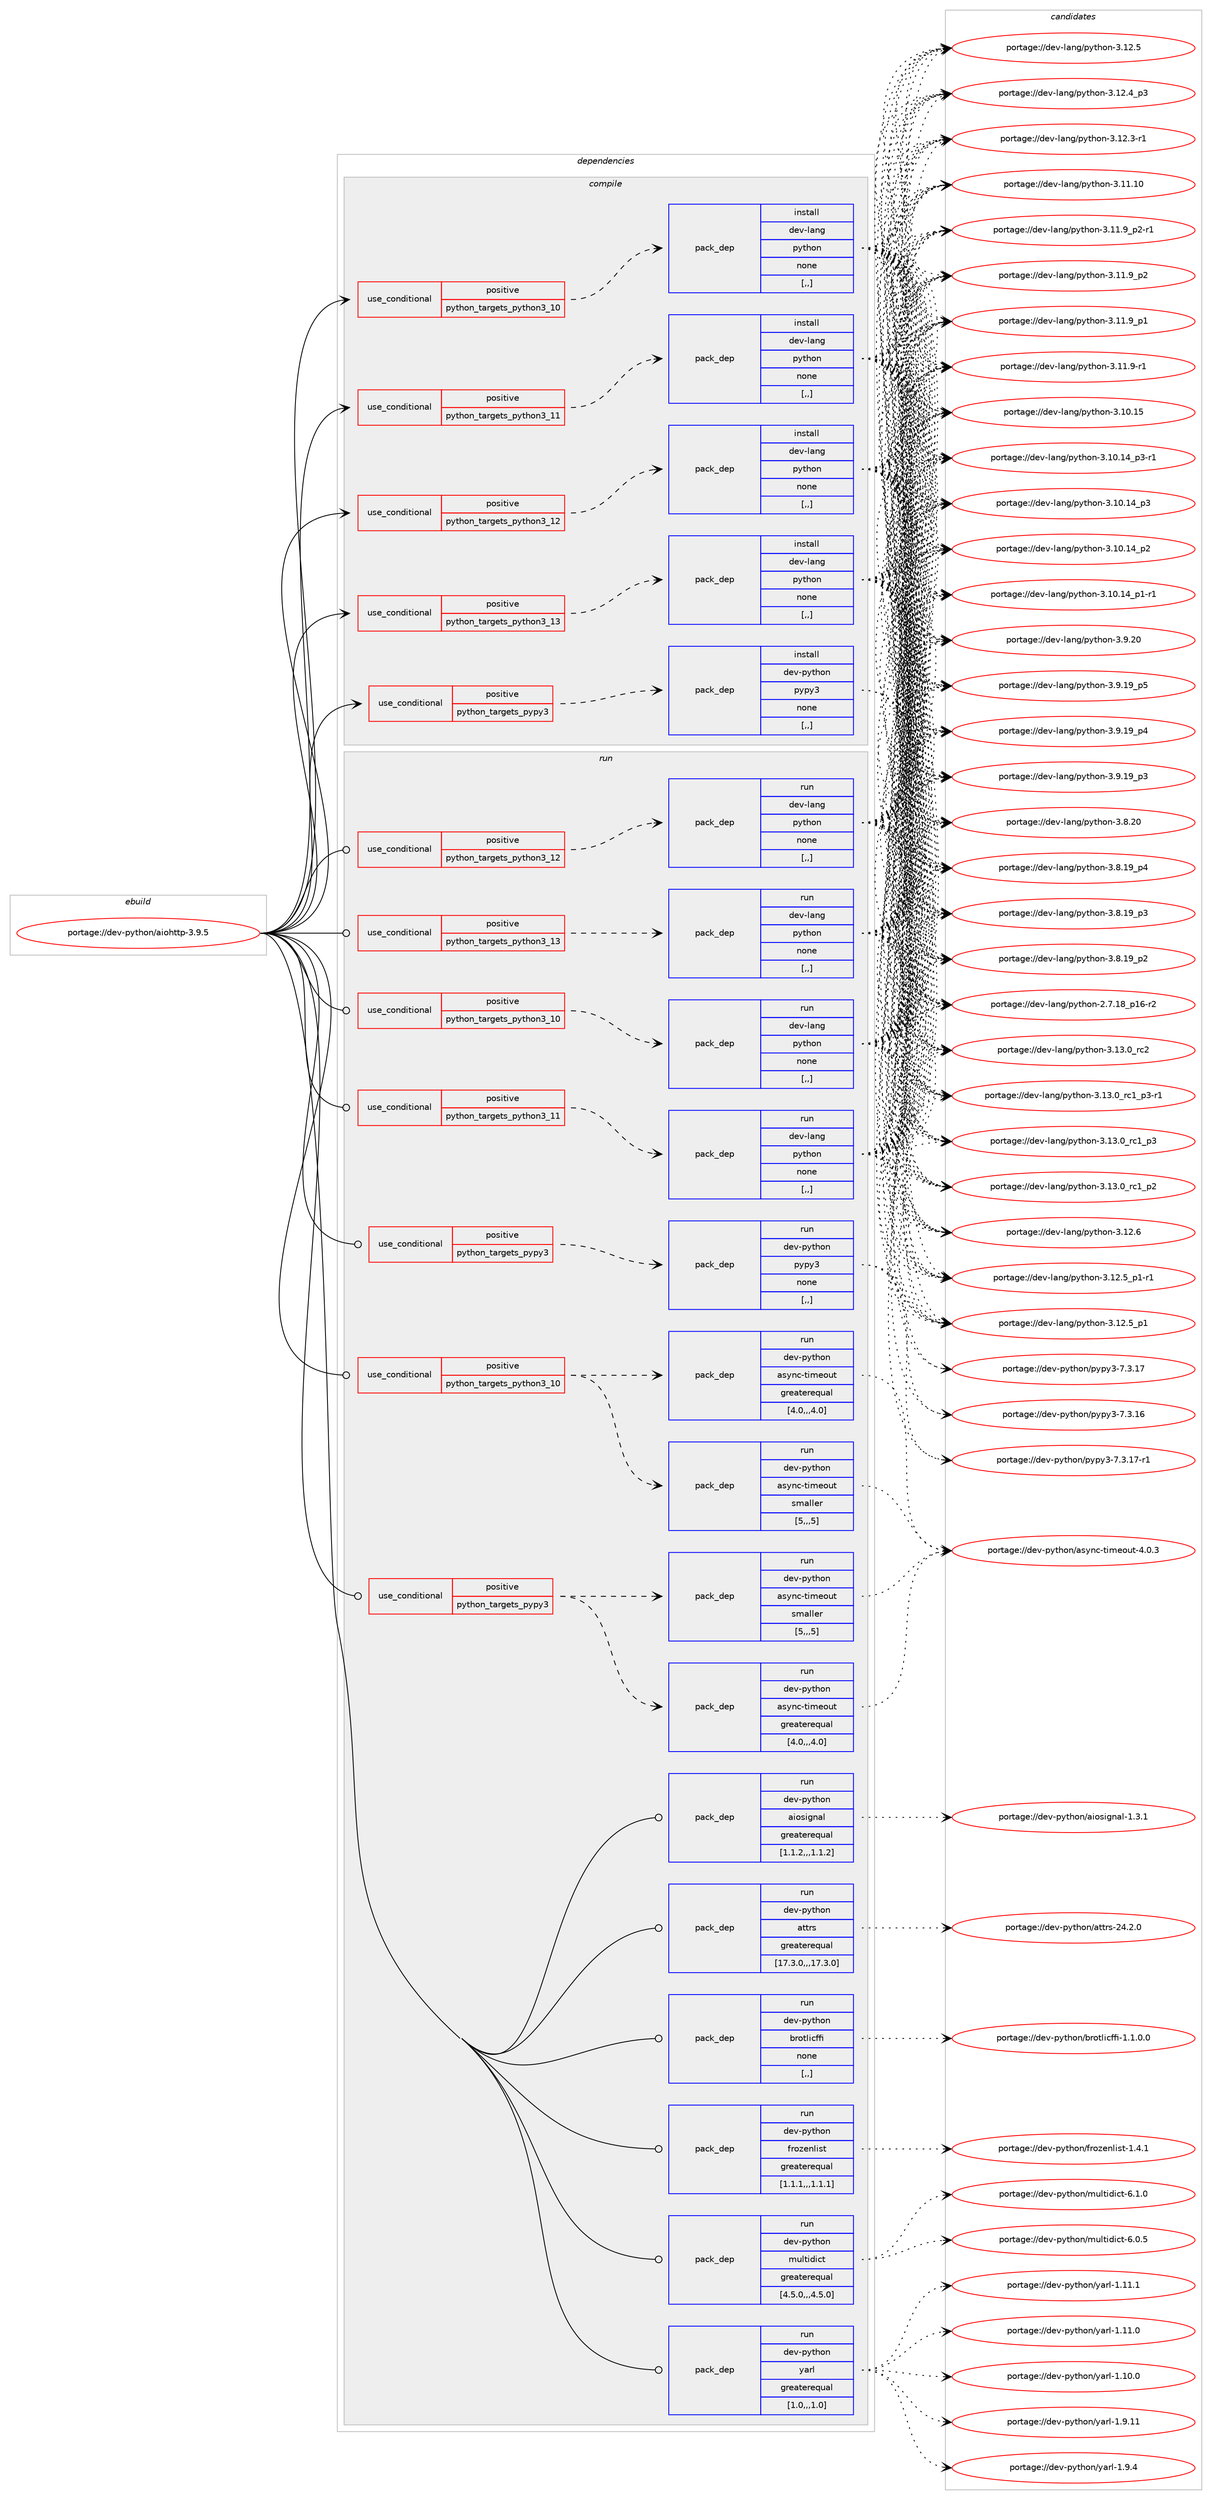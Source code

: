 digraph prolog {

# *************
# Graph options
# *************

newrank=true;
concentrate=true;
compound=true;
graph [rankdir=LR,fontname=Helvetica,fontsize=10,ranksep=1.5];#, ranksep=2.5, nodesep=0.2];
edge  [arrowhead=vee];
node  [fontname=Helvetica,fontsize=10];

# **********
# The ebuild
# **********

subgraph cluster_leftcol {
color=gray;
label=<<i>ebuild</i>>;
id [label="portage://dev-python/aiohttp-3.9.5", color=red, width=4, href="../dev-python/aiohttp-3.9.5.svg"];
}

# ****************
# The dependencies
# ****************

subgraph cluster_midcol {
color=gray;
label=<<i>dependencies</i>>;
subgraph cluster_compile {
fillcolor="#eeeeee";
style=filled;
label=<<i>compile</i>>;
subgraph cond161012 {
dependency635790 [label=<<TABLE BORDER="0" CELLBORDER="1" CELLSPACING="0" CELLPADDING="4"><TR><TD ROWSPAN="3" CELLPADDING="10">use_conditional</TD></TR><TR><TD>positive</TD></TR><TR><TD>python_targets_pypy3</TD></TR></TABLE>>, shape=none, color=red];
subgraph pack469964 {
dependency635791 [label=<<TABLE BORDER="0" CELLBORDER="1" CELLSPACING="0" CELLPADDING="4" WIDTH="220"><TR><TD ROWSPAN="6" CELLPADDING="30">pack_dep</TD></TR><TR><TD WIDTH="110">install</TD></TR><TR><TD>dev-python</TD></TR><TR><TD>pypy3</TD></TR><TR><TD>none</TD></TR><TR><TD>[,,]</TD></TR></TABLE>>, shape=none, color=blue];
}
dependency635790:e -> dependency635791:w [weight=20,style="dashed",arrowhead="vee"];
}
id:e -> dependency635790:w [weight=20,style="solid",arrowhead="vee"];
subgraph cond161013 {
dependency635792 [label=<<TABLE BORDER="0" CELLBORDER="1" CELLSPACING="0" CELLPADDING="4"><TR><TD ROWSPAN="3" CELLPADDING="10">use_conditional</TD></TR><TR><TD>positive</TD></TR><TR><TD>python_targets_python3_10</TD></TR></TABLE>>, shape=none, color=red];
subgraph pack469965 {
dependency635793 [label=<<TABLE BORDER="0" CELLBORDER="1" CELLSPACING="0" CELLPADDING="4" WIDTH="220"><TR><TD ROWSPAN="6" CELLPADDING="30">pack_dep</TD></TR><TR><TD WIDTH="110">install</TD></TR><TR><TD>dev-lang</TD></TR><TR><TD>python</TD></TR><TR><TD>none</TD></TR><TR><TD>[,,]</TD></TR></TABLE>>, shape=none, color=blue];
}
dependency635792:e -> dependency635793:w [weight=20,style="dashed",arrowhead="vee"];
}
id:e -> dependency635792:w [weight=20,style="solid",arrowhead="vee"];
subgraph cond161014 {
dependency635794 [label=<<TABLE BORDER="0" CELLBORDER="1" CELLSPACING="0" CELLPADDING="4"><TR><TD ROWSPAN="3" CELLPADDING="10">use_conditional</TD></TR><TR><TD>positive</TD></TR><TR><TD>python_targets_python3_11</TD></TR></TABLE>>, shape=none, color=red];
subgraph pack469966 {
dependency635795 [label=<<TABLE BORDER="0" CELLBORDER="1" CELLSPACING="0" CELLPADDING="4" WIDTH="220"><TR><TD ROWSPAN="6" CELLPADDING="30">pack_dep</TD></TR><TR><TD WIDTH="110">install</TD></TR><TR><TD>dev-lang</TD></TR><TR><TD>python</TD></TR><TR><TD>none</TD></TR><TR><TD>[,,]</TD></TR></TABLE>>, shape=none, color=blue];
}
dependency635794:e -> dependency635795:w [weight=20,style="dashed",arrowhead="vee"];
}
id:e -> dependency635794:w [weight=20,style="solid",arrowhead="vee"];
subgraph cond161015 {
dependency635796 [label=<<TABLE BORDER="0" CELLBORDER="1" CELLSPACING="0" CELLPADDING="4"><TR><TD ROWSPAN="3" CELLPADDING="10">use_conditional</TD></TR><TR><TD>positive</TD></TR><TR><TD>python_targets_python3_12</TD></TR></TABLE>>, shape=none, color=red];
subgraph pack469967 {
dependency635797 [label=<<TABLE BORDER="0" CELLBORDER="1" CELLSPACING="0" CELLPADDING="4" WIDTH="220"><TR><TD ROWSPAN="6" CELLPADDING="30">pack_dep</TD></TR><TR><TD WIDTH="110">install</TD></TR><TR><TD>dev-lang</TD></TR><TR><TD>python</TD></TR><TR><TD>none</TD></TR><TR><TD>[,,]</TD></TR></TABLE>>, shape=none, color=blue];
}
dependency635796:e -> dependency635797:w [weight=20,style="dashed",arrowhead="vee"];
}
id:e -> dependency635796:w [weight=20,style="solid",arrowhead="vee"];
subgraph cond161016 {
dependency635798 [label=<<TABLE BORDER="0" CELLBORDER="1" CELLSPACING="0" CELLPADDING="4"><TR><TD ROWSPAN="3" CELLPADDING="10">use_conditional</TD></TR><TR><TD>positive</TD></TR><TR><TD>python_targets_python3_13</TD></TR></TABLE>>, shape=none, color=red];
subgraph pack469968 {
dependency635799 [label=<<TABLE BORDER="0" CELLBORDER="1" CELLSPACING="0" CELLPADDING="4" WIDTH="220"><TR><TD ROWSPAN="6" CELLPADDING="30">pack_dep</TD></TR><TR><TD WIDTH="110">install</TD></TR><TR><TD>dev-lang</TD></TR><TR><TD>python</TD></TR><TR><TD>none</TD></TR><TR><TD>[,,]</TD></TR></TABLE>>, shape=none, color=blue];
}
dependency635798:e -> dependency635799:w [weight=20,style="dashed",arrowhead="vee"];
}
id:e -> dependency635798:w [weight=20,style="solid",arrowhead="vee"];
}
subgraph cluster_compileandrun {
fillcolor="#eeeeee";
style=filled;
label=<<i>compile and run</i>>;
}
subgraph cluster_run {
fillcolor="#eeeeee";
style=filled;
label=<<i>run</i>>;
subgraph cond161017 {
dependency635800 [label=<<TABLE BORDER="0" CELLBORDER="1" CELLSPACING="0" CELLPADDING="4"><TR><TD ROWSPAN="3" CELLPADDING="10">use_conditional</TD></TR><TR><TD>positive</TD></TR><TR><TD>python_targets_pypy3</TD></TR></TABLE>>, shape=none, color=red];
subgraph pack469969 {
dependency635801 [label=<<TABLE BORDER="0" CELLBORDER="1" CELLSPACING="0" CELLPADDING="4" WIDTH="220"><TR><TD ROWSPAN="6" CELLPADDING="30">pack_dep</TD></TR><TR><TD WIDTH="110">run</TD></TR><TR><TD>dev-python</TD></TR><TR><TD>async-timeout</TD></TR><TR><TD>smaller</TD></TR><TR><TD>[5,,,5]</TD></TR></TABLE>>, shape=none, color=blue];
}
dependency635800:e -> dependency635801:w [weight=20,style="dashed",arrowhead="vee"];
subgraph pack469970 {
dependency635802 [label=<<TABLE BORDER="0" CELLBORDER="1" CELLSPACING="0" CELLPADDING="4" WIDTH="220"><TR><TD ROWSPAN="6" CELLPADDING="30">pack_dep</TD></TR><TR><TD WIDTH="110">run</TD></TR><TR><TD>dev-python</TD></TR><TR><TD>async-timeout</TD></TR><TR><TD>greaterequal</TD></TR><TR><TD>[4.0,,,4.0]</TD></TR></TABLE>>, shape=none, color=blue];
}
dependency635800:e -> dependency635802:w [weight=20,style="dashed",arrowhead="vee"];
}
id:e -> dependency635800:w [weight=20,style="solid",arrowhead="odot"];
subgraph cond161018 {
dependency635803 [label=<<TABLE BORDER="0" CELLBORDER="1" CELLSPACING="0" CELLPADDING="4"><TR><TD ROWSPAN="3" CELLPADDING="10">use_conditional</TD></TR><TR><TD>positive</TD></TR><TR><TD>python_targets_pypy3</TD></TR></TABLE>>, shape=none, color=red];
subgraph pack469971 {
dependency635804 [label=<<TABLE BORDER="0" CELLBORDER="1" CELLSPACING="0" CELLPADDING="4" WIDTH="220"><TR><TD ROWSPAN="6" CELLPADDING="30">pack_dep</TD></TR><TR><TD WIDTH="110">run</TD></TR><TR><TD>dev-python</TD></TR><TR><TD>pypy3</TD></TR><TR><TD>none</TD></TR><TR><TD>[,,]</TD></TR></TABLE>>, shape=none, color=blue];
}
dependency635803:e -> dependency635804:w [weight=20,style="dashed",arrowhead="vee"];
}
id:e -> dependency635803:w [weight=20,style="solid",arrowhead="odot"];
subgraph cond161019 {
dependency635805 [label=<<TABLE BORDER="0" CELLBORDER="1" CELLSPACING="0" CELLPADDING="4"><TR><TD ROWSPAN="3" CELLPADDING="10">use_conditional</TD></TR><TR><TD>positive</TD></TR><TR><TD>python_targets_python3_10</TD></TR></TABLE>>, shape=none, color=red];
subgraph pack469972 {
dependency635806 [label=<<TABLE BORDER="0" CELLBORDER="1" CELLSPACING="0" CELLPADDING="4" WIDTH="220"><TR><TD ROWSPAN="6" CELLPADDING="30">pack_dep</TD></TR><TR><TD WIDTH="110">run</TD></TR><TR><TD>dev-lang</TD></TR><TR><TD>python</TD></TR><TR><TD>none</TD></TR><TR><TD>[,,]</TD></TR></TABLE>>, shape=none, color=blue];
}
dependency635805:e -> dependency635806:w [weight=20,style="dashed",arrowhead="vee"];
}
id:e -> dependency635805:w [weight=20,style="solid",arrowhead="odot"];
subgraph cond161020 {
dependency635807 [label=<<TABLE BORDER="0" CELLBORDER="1" CELLSPACING="0" CELLPADDING="4"><TR><TD ROWSPAN="3" CELLPADDING="10">use_conditional</TD></TR><TR><TD>positive</TD></TR><TR><TD>python_targets_python3_10</TD></TR></TABLE>>, shape=none, color=red];
subgraph pack469973 {
dependency635808 [label=<<TABLE BORDER="0" CELLBORDER="1" CELLSPACING="0" CELLPADDING="4" WIDTH="220"><TR><TD ROWSPAN="6" CELLPADDING="30">pack_dep</TD></TR><TR><TD WIDTH="110">run</TD></TR><TR><TD>dev-python</TD></TR><TR><TD>async-timeout</TD></TR><TR><TD>smaller</TD></TR><TR><TD>[5,,,5]</TD></TR></TABLE>>, shape=none, color=blue];
}
dependency635807:e -> dependency635808:w [weight=20,style="dashed",arrowhead="vee"];
subgraph pack469974 {
dependency635809 [label=<<TABLE BORDER="0" CELLBORDER="1" CELLSPACING="0" CELLPADDING="4" WIDTH="220"><TR><TD ROWSPAN="6" CELLPADDING="30">pack_dep</TD></TR><TR><TD WIDTH="110">run</TD></TR><TR><TD>dev-python</TD></TR><TR><TD>async-timeout</TD></TR><TR><TD>greaterequal</TD></TR><TR><TD>[4.0,,,4.0]</TD></TR></TABLE>>, shape=none, color=blue];
}
dependency635807:e -> dependency635809:w [weight=20,style="dashed",arrowhead="vee"];
}
id:e -> dependency635807:w [weight=20,style="solid",arrowhead="odot"];
subgraph cond161021 {
dependency635810 [label=<<TABLE BORDER="0" CELLBORDER="1" CELLSPACING="0" CELLPADDING="4"><TR><TD ROWSPAN="3" CELLPADDING="10">use_conditional</TD></TR><TR><TD>positive</TD></TR><TR><TD>python_targets_python3_11</TD></TR></TABLE>>, shape=none, color=red];
subgraph pack469975 {
dependency635811 [label=<<TABLE BORDER="0" CELLBORDER="1" CELLSPACING="0" CELLPADDING="4" WIDTH="220"><TR><TD ROWSPAN="6" CELLPADDING="30">pack_dep</TD></TR><TR><TD WIDTH="110">run</TD></TR><TR><TD>dev-lang</TD></TR><TR><TD>python</TD></TR><TR><TD>none</TD></TR><TR><TD>[,,]</TD></TR></TABLE>>, shape=none, color=blue];
}
dependency635810:e -> dependency635811:w [weight=20,style="dashed",arrowhead="vee"];
}
id:e -> dependency635810:w [weight=20,style="solid",arrowhead="odot"];
subgraph cond161022 {
dependency635812 [label=<<TABLE BORDER="0" CELLBORDER="1" CELLSPACING="0" CELLPADDING="4"><TR><TD ROWSPAN="3" CELLPADDING="10">use_conditional</TD></TR><TR><TD>positive</TD></TR><TR><TD>python_targets_python3_12</TD></TR></TABLE>>, shape=none, color=red];
subgraph pack469976 {
dependency635813 [label=<<TABLE BORDER="0" CELLBORDER="1" CELLSPACING="0" CELLPADDING="4" WIDTH="220"><TR><TD ROWSPAN="6" CELLPADDING="30">pack_dep</TD></TR><TR><TD WIDTH="110">run</TD></TR><TR><TD>dev-lang</TD></TR><TR><TD>python</TD></TR><TR><TD>none</TD></TR><TR><TD>[,,]</TD></TR></TABLE>>, shape=none, color=blue];
}
dependency635812:e -> dependency635813:w [weight=20,style="dashed",arrowhead="vee"];
}
id:e -> dependency635812:w [weight=20,style="solid",arrowhead="odot"];
subgraph cond161023 {
dependency635814 [label=<<TABLE BORDER="0" CELLBORDER="1" CELLSPACING="0" CELLPADDING="4"><TR><TD ROWSPAN="3" CELLPADDING="10">use_conditional</TD></TR><TR><TD>positive</TD></TR><TR><TD>python_targets_python3_13</TD></TR></TABLE>>, shape=none, color=red];
subgraph pack469977 {
dependency635815 [label=<<TABLE BORDER="0" CELLBORDER="1" CELLSPACING="0" CELLPADDING="4" WIDTH="220"><TR><TD ROWSPAN="6" CELLPADDING="30">pack_dep</TD></TR><TR><TD WIDTH="110">run</TD></TR><TR><TD>dev-lang</TD></TR><TR><TD>python</TD></TR><TR><TD>none</TD></TR><TR><TD>[,,]</TD></TR></TABLE>>, shape=none, color=blue];
}
dependency635814:e -> dependency635815:w [weight=20,style="dashed",arrowhead="vee"];
}
id:e -> dependency635814:w [weight=20,style="solid",arrowhead="odot"];
subgraph pack469978 {
dependency635816 [label=<<TABLE BORDER="0" CELLBORDER="1" CELLSPACING="0" CELLPADDING="4" WIDTH="220"><TR><TD ROWSPAN="6" CELLPADDING="30">pack_dep</TD></TR><TR><TD WIDTH="110">run</TD></TR><TR><TD>dev-python</TD></TR><TR><TD>aiosignal</TD></TR><TR><TD>greaterequal</TD></TR><TR><TD>[1.1.2,,,1.1.2]</TD></TR></TABLE>>, shape=none, color=blue];
}
id:e -> dependency635816:w [weight=20,style="solid",arrowhead="odot"];
subgraph pack469979 {
dependency635817 [label=<<TABLE BORDER="0" CELLBORDER="1" CELLSPACING="0" CELLPADDING="4" WIDTH="220"><TR><TD ROWSPAN="6" CELLPADDING="30">pack_dep</TD></TR><TR><TD WIDTH="110">run</TD></TR><TR><TD>dev-python</TD></TR><TR><TD>attrs</TD></TR><TR><TD>greaterequal</TD></TR><TR><TD>[17.3.0,,,17.3.0]</TD></TR></TABLE>>, shape=none, color=blue];
}
id:e -> dependency635817:w [weight=20,style="solid",arrowhead="odot"];
subgraph pack469980 {
dependency635818 [label=<<TABLE BORDER="0" CELLBORDER="1" CELLSPACING="0" CELLPADDING="4" WIDTH="220"><TR><TD ROWSPAN="6" CELLPADDING="30">pack_dep</TD></TR><TR><TD WIDTH="110">run</TD></TR><TR><TD>dev-python</TD></TR><TR><TD>brotlicffi</TD></TR><TR><TD>none</TD></TR><TR><TD>[,,]</TD></TR></TABLE>>, shape=none, color=blue];
}
id:e -> dependency635818:w [weight=20,style="solid",arrowhead="odot"];
subgraph pack469981 {
dependency635819 [label=<<TABLE BORDER="0" CELLBORDER="1" CELLSPACING="0" CELLPADDING="4" WIDTH="220"><TR><TD ROWSPAN="6" CELLPADDING="30">pack_dep</TD></TR><TR><TD WIDTH="110">run</TD></TR><TR><TD>dev-python</TD></TR><TR><TD>frozenlist</TD></TR><TR><TD>greaterequal</TD></TR><TR><TD>[1.1.1,,,1.1.1]</TD></TR></TABLE>>, shape=none, color=blue];
}
id:e -> dependency635819:w [weight=20,style="solid",arrowhead="odot"];
subgraph pack469982 {
dependency635820 [label=<<TABLE BORDER="0" CELLBORDER="1" CELLSPACING="0" CELLPADDING="4" WIDTH="220"><TR><TD ROWSPAN="6" CELLPADDING="30">pack_dep</TD></TR><TR><TD WIDTH="110">run</TD></TR><TR><TD>dev-python</TD></TR><TR><TD>multidict</TD></TR><TR><TD>greaterequal</TD></TR><TR><TD>[4.5.0,,,4.5.0]</TD></TR></TABLE>>, shape=none, color=blue];
}
id:e -> dependency635820:w [weight=20,style="solid",arrowhead="odot"];
subgraph pack469983 {
dependency635821 [label=<<TABLE BORDER="0" CELLBORDER="1" CELLSPACING="0" CELLPADDING="4" WIDTH="220"><TR><TD ROWSPAN="6" CELLPADDING="30">pack_dep</TD></TR><TR><TD WIDTH="110">run</TD></TR><TR><TD>dev-python</TD></TR><TR><TD>yarl</TD></TR><TR><TD>greaterequal</TD></TR><TR><TD>[1.0,,,1.0]</TD></TR></TABLE>>, shape=none, color=blue];
}
id:e -> dependency635821:w [weight=20,style="solid",arrowhead="odot"];
}
}

# **************
# The candidates
# **************

subgraph cluster_choices {
rank=same;
color=gray;
label=<<i>candidates</i>>;

subgraph choice469964 {
color=black;
nodesep=1;
choice100101118451121211161041111104711212111212151455546514649554511449 [label="portage://dev-python/pypy3-7.3.17-r1", color=red, width=4,href="../dev-python/pypy3-7.3.17-r1.svg"];
choice10010111845112121116104111110471121211121215145554651464955 [label="portage://dev-python/pypy3-7.3.17", color=red, width=4,href="../dev-python/pypy3-7.3.17.svg"];
choice10010111845112121116104111110471121211121215145554651464954 [label="portage://dev-python/pypy3-7.3.16", color=red, width=4,href="../dev-python/pypy3-7.3.16.svg"];
dependency635791:e -> choice100101118451121211161041111104711212111212151455546514649554511449:w [style=dotted,weight="100"];
dependency635791:e -> choice10010111845112121116104111110471121211121215145554651464955:w [style=dotted,weight="100"];
dependency635791:e -> choice10010111845112121116104111110471121211121215145554651464954:w [style=dotted,weight="100"];
}
subgraph choice469965 {
color=black;
nodesep=1;
choice10010111845108971101034711212111610411111045514649514648951149950 [label="portage://dev-lang/python-3.13.0_rc2", color=red, width=4,href="../dev-lang/python-3.13.0_rc2.svg"];
choice1001011184510897110103471121211161041111104551464951464895114994995112514511449 [label="portage://dev-lang/python-3.13.0_rc1_p3-r1", color=red, width=4,href="../dev-lang/python-3.13.0_rc1_p3-r1.svg"];
choice100101118451089711010347112121116104111110455146495146489511499499511251 [label="portage://dev-lang/python-3.13.0_rc1_p3", color=red, width=4,href="../dev-lang/python-3.13.0_rc1_p3.svg"];
choice100101118451089711010347112121116104111110455146495146489511499499511250 [label="portage://dev-lang/python-3.13.0_rc1_p2", color=red, width=4,href="../dev-lang/python-3.13.0_rc1_p2.svg"];
choice10010111845108971101034711212111610411111045514649504654 [label="portage://dev-lang/python-3.12.6", color=red, width=4,href="../dev-lang/python-3.12.6.svg"];
choice1001011184510897110103471121211161041111104551464950465395112494511449 [label="portage://dev-lang/python-3.12.5_p1-r1", color=red, width=4,href="../dev-lang/python-3.12.5_p1-r1.svg"];
choice100101118451089711010347112121116104111110455146495046539511249 [label="portage://dev-lang/python-3.12.5_p1", color=red, width=4,href="../dev-lang/python-3.12.5_p1.svg"];
choice10010111845108971101034711212111610411111045514649504653 [label="portage://dev-lang/python-3.12.5", color=red, width=4,href="../dev-lang/python-3.12.5.svg"];
choice100101118451089711010347112121116104111110455146495046529511251 [label="portage://dev-lang/python-3.12.4_p3", color=red, width=4,href="../dev-lang/python-3.12.4_p3.svg"];
choice100101118451089711010347112121116104111110455146495046514511449 [label="portage://dev-lang/python-3.12.3-r1", color=red, width=4,href="../dev-lang/python-3.12.3-r1.svg"];
choice1001011184510897110103471121211161041111104551464949464948 [label="portage://dev-lang/python-3.11.10", color=red, width=4,href="../dev-lang/python-3.11.10.svg"];
choice1001011184510897110103471121211161041111104551464949465795112504511449 [label="portage://dev-lang/python-3.11.9_p2-r1", color=red, width=4,href="../dev-lang/python-3.11.9_p2-r1.svg"];
choice100101118451089711010347112121116104111110455146494946579511250 [label="portage://dev-lang/python-3.11.9_p2", color=red, width=4,href="../dev-lang/python-3.11.9_p2.svg"];
choice100101118451089711010347112121116104111110455146494946579511249 [label="portage://dev-lang/python-3.11.9_p1", color=red, width=4,href="../dev-lang/python-3.11.9_p1.svg"];
choice100101118451089711010347112121116104111110455146494946574511449 [label="portage://dev-lang/python-3.11.9-r1", color=red, width=4,href="../dev-lang/python-3.11.9-r1.svg"];
choice1001011184510897110103471121211161041111104551464948464953 [label="portage://dev-lang/python-3.10.15", color=red, width=4,href="../dev-lang/python-3.10.15.svg"];
choice100101118451089711010347112121116104111110455146494846495295112514511449 [label="portage://dev-lang/python-3.10.14_p3-r1", color=red, width=4,href="../dev-lang/python-3.10.14_p3-r1.svg"];
choice10010111845108971101034711212111610411111045514649484649529511251 [label="portage://dev-lang/python-3.10.14_p3", color=red, width=4,href="../dev-lang/python-3.10.14_p3.svg"];
choice10010111845108971101034711212111610411111045514649484649529511250 [label="portage://dev-lang/python-3.10.14_p2", color=red, width=4,href="../dev-lang/python-3.10.14_p2.svg"];
choice100101118451089711010347112121116104111110455146494846495295112494511449 [label="portage://dev-lang/python-3.10.14_p1-r1", color=red, width=4,href="../dev-lang/python-3.10.14_p1-r1.svg"];
choice10010111845108971101034711212111610411111045514657465048 [label="portage://dev-lang/python-3.9.20", color=red, width=4,href="../dev-lang/python-3.9.20.svg"];
choice100101118451089711010347112121116104111110455146574649579511253 [label="portage://dev-lang/python-3.9.19_p5", color=red, width=4,href="../dev-lang/python-3.9.19_p5.svg"];
choice100101118451089711010347112121116104111110455146574649579511252 [label="portage://dev-lang/python-3.9.19_p4", color=red, width=4,href="../dev-lang/python-3.9.19_p4.svg"];
choice100101118451089711010347112121116104111110455146574649579511251 [label="portage://dev-lang/python-3.9.19_p3", color=red, width=4,href="../dev-lang/python-3.9.19_p3.svg"];
choice10010111845108971101034711212111610411111045514656465048 [label="portage://dev-lang/python-3.8.20", color=red, width=4,href="../dev-lang/python-3.8.20.svg"];
choice100101118451089711010347112121116104111110455146564649579511252 [label="portage://dev-lang/python-3.8.19_p4", color=red, width=4,href="../dev-lang/python-3.8.19_p4.svg"];
choice100101118451089711010347112121116104111110455146564649579511251 [label="portage://dev-lang/python-3.8.19_p3", color=red, width=4,href="../dev-lang/python-3.8.19_p3.svg"];
choice100101118451089711010347112121116104111110455146564649579511250 [label="portage://dev-lang/python-3.8.19_p2", color=red, width=4,href="../dev-lang/python-3.8.19_p2.svg"];
choice100101118451089711010347112121116104111110455046554649569511249544511450 [label="portage://dev-lang/python-2.7.18_p16-r2", color=red, width=4,href="../dev-lang/python-2.7.18_p16-r2.svg"];
dependency635793:e -> choice10010111845108971101034711212111610411111045514649514648951149950:w [style=dotted,weight="100"];
dependency635793:e -> choice1001011184510897110103471121211161041111104551464951464895114994995112514511449:w [style=dotted,weight="100"];
dependency635793:e -> choice100101118451089711010347112121116104111110455146495146489511499499511251:w [style=dotted,weight="100"];
dependency635793:e -> choice100101118451089711010347112121116104111110455146495146489511499499511250:w [style=dotted,weight="100"];
dependency635793:e -> choice10010111845108971101034711212111610411111045514649504654:w [style=dotted,weight="100"];
dependency635793:e -> choice1001011184510897110103471121211161041111104551464950465395112494511449:w [style=dotted,weight="100"];
dependency635793:e -> choice100101118451089711010347112121116104111110455146495046539511249:w [style=dotted,weight="100"];
dependency635793:e -> choice10010111845108971101034711212111610411111045514649504653:w [style=dotted,weight="100"];
dependency635793:e -> choice100101118451089711010347112121116104111110455146495046529511251:w [style=dotted,weight="100"];
dependency635793:e -> choice100101118451089711010347112121116104111110455146495046514511449:w [style=dotted,weight="100"];
dependency635793:e -> choice1001011184510897110103471121211161041111104551464949464948:w [style=dotted,weight="100"];
dependency635793:e -> choice1001011184510897110103471121211161041111104551464949465795112504511449:w [style=dotted,weight="100"];
dependency635793:e -> choice100101118451089711010347112121116104111110455146494946579511250:w [style=dotted,weight="100"];
dependency635793:e -> choice100101118451089711010347112121116104111110455146494946579511249:w [style=dotted,weight="100"];
dependency635793:e -> choice100101118451089711010347112121116104111110455146494946574511449:w [style=dotted,weight="100"];
dependency635793:e -> choice1001011184510897110103471121211161041111104551464948464953:w [style=dotted,weight="100"];
dependency635793:e -> choice100101118451089711010347112121116104111110455146494846495295112514511449:w [style=dotted,weight="100"];
dependency635793:e -> choice10010111845108971101034711212111610411111045514649484649529511251:w [style=dotted,weight="100"];
dependency635793:e -> choice10010111845108971101034711212111610411111045514649484649529511250:w [style=dotted,weight="100"];
dependency635793:e -> choice100101118451089711010347112121116104111110455146494846495295112494511449:w [style=dotted,weight="100"];
dependency635793:e -> choice10010111845108971101034711212111610411111045514657465048:w [style=dotted,weight="100"];
dependency635793:e -> choice100101118451089711010347112121116104111110455146574649579511253:w [style=dotted,weight="100"];
dependency635793:e -> choice100101118451089711010347112121116104111110455146574649579511252:w [style=dotted,weight="100"];
dependency635793:e -> choice100101118451089711010347112121116104111110455146574649579511251:w [style=dotted,weight="100"];
dependency635793:e -> choice10010111845108971101034711212111610411111045514656465048:w [style=dotted,weight="100"];
dependency635793:e -> choice100101118451089711010347112121116104111110455146564649579511252:w [style=dotted,weight="100"];
dependency635793:e -> choice100101118451089711010347112121116104111110455146564649579511251:w [style=dotted,weight="100"];
dependency635793:e -> choice100101118451089711010347112121116104111110455146564649579511250:w [style=dotted,weight="100"];
dependency635793:e -> choice100101118451089711010347112121116104111110455046554649569511249544511450:w [style=dotted,weight="100"];
}
subgraph choice469966 {
color=black;
nodesep=1;
choice10010111845108971101034711212111610411111045514649514648951149950 [label="portage://dev-lang/python-3.13.0_rc2", color=red, width=4,href="../dev-lang/python-3.13.0_rc2.svg"];
choice1001011184510897110103471121211161041111104551464951464895114994995112514511449 [label="portage://dev-lang/python-3.13.0_rc1_p3-r1", color=red, width=4,href="../dev-lang/python-3.13.0_rc1_p3-r1.svg"];
choice100101118451089711010347112121116104111110455146495146489511499499511251 [label="portage://dev-lang/python-3.13.0_rc1_p3", color=red, width=4,href="../dev-lang/python-3.13.0_rc1_p3.svg"];
choice100101118451089711010347112121116104111110455146495146489511499499511250 [label="portage://dev-lang/python-3.13.0_rc1_p2", color=red, width=4,href="../dev-lang/python-3.13.0_rc1_p2.svg"];
choice10010111845108971101034711212111610411111045514649504654 [label="portage://dev-lang/python-3.12.6", color=red, width=4,href="../dev-lang/python-3.12.6.svg"];
choice1001011184510897110103471121211161041111104551464950465395112494511449 [label="portage://dev-lang/python-3.12.5_p1-r1", color=red, width=4,href="../dev-lang/python-3.12.5_p1-r1.svg"];
choice100101118451089711010347112121116104111110455146495046539511249 [label="portage://dev-lang/python-3.12.5_p1", color=red, width=4,href="../dev-lang/python-3.12.5_p1.svg"];
choice10010111845108971101034711212111610411111045514649504653 [label="portage://dev-lang/python-3.12.5", color=red, width=4,href="../dev-lang/python-3.12.5.svg"];
choice100101118451089711010347112121116104111110455146495046529511251 [label="portage://dev-lang/python-3.12.4_p3", color=red, width=4,href="../dev-lang/python-3.12.4_p3.svg"];
choice100101118451089711010347112121116104111110455146495046514511449 [label="portage://dev-lang/python-3.12.3-r1", color=red, width=4,href="../dev-lang/python-3.12.3-r1.svg"];
choice1001011184510897110103471121211161041111104551464949464948 [label="portage://dev-lang/python-3.11.10", color=red, width=4,href="../dev-lang/python-3.11.10.svg"];
choice1001011184510897110103471121211161041111104551464949465795112504511449 [label="portage://dev-lang/python-3.11.9_p2-r1", color=red, width=4,href="../dev-lang/python-3.11.9_p2-r1.svg"];
choice100101118451089711010347112121116104111110455146494946579511250 [label="portage://dev-lang/python-3.11.9_p2", color=red, width=4,href="../dev-lang/python-3.11.9_p2.svg"];
choice100101118451089711010347112121116104111110455146494946579511249 [label="portage://dev-lang/python-3.11.9_p1", color=red, width=4,href="../dev-lang/python-3.11.9_p1.svg"];
choice100101118451089711010347112121116104111110455146494946574511449 [label="portage://dev-lang/python-3.11.9-r1", color=red, width=4,href="../dev-lang/python-3.11.9-r1.svg"];
choice1001011184510897110103471121211161041111104551464948464953 [label="portage://dev-lang/python-3.10.15", color=red, width=4,href="../dev-lang/python-3.10.15.svg"];
choice100101118451089711010347112121116104111110455146494846495295112514511449 [label="portage://dev-lang/python-3.10.14_p3-r1", color=red, width=4,href="../dev-lang/python-3.10.14_p3-r1.svg"];
choice10010111845108971101034711212111610411111045514649484649529511251 [label="portage://dev-lang/python-3.10.14_p3", color=red, width=4,href="../dev-lang/python-3.10.14_p3.svg"];
choice10010111845108971101034711212111610411111045514649484649529511250 [label="portage://dev-lang/python-3.10.14_p2", color=red, width=4,href="../dev-lang/python-3.10.14_p2.svg"];
choice100101118451089711010347112121116104111110455146494846495295112494511449 [label="portage://dev-lang/python-3.10.14_p1-r1", color=red, width=4,href="../dev-lang/python-3.10.14_p1-r1.svg"];
choice10010111845108971101034711212111610411111045514657465048 [label="portage://dev-lang/python-3.9.20", color=red, width=4,href="../dev-lang/python-3.9.20.svg"];
choice100101118451089711010347112121116104111110455146574649579511253 [label="portage://dev-lang/python-3.9.19_p5", color=red, width=4,href="../dev-lang/python-3.9.19_p5.svg"];
choice100101118451089711010347112121116104111110455146574649579511252 [label="portage://dev-lang/python-3.9.19_p4", color=red, width=4,href="../dev-lang/python-3.9.19_p4.svg"];
choice100101118451089711010347112121116104111110455146574649579511251 [label="portage://dev-lang/python-3.9.19_p3", color=red, width=4,href="../dev-lang/python-3.9.19_p3.svg"];
choice10010111845108971101034711212111610411111045514656465048 [label="portage://dev-lang/python-3.8.20", color=red, width=4,href="../dev-lang/python-3.8.20.svg"];
choice100101118451089711010347112121116104111110455146564649579511252 [label="portage://dev-lang/python-3.8.19_p4", color=red, width=4,href="../dev-lang/python-3.8.19_p4.svg"];
choice100101118451089711010347112121116104111110455146564649579511251 [label="portage://dev-lang/python-3.8.19_p3", color=red, width=4,href="../dev-lang/python-3.8.19_p3.svg"];
choice100101118451089711010347112121116104111110455146564649579511250 [label="portage://dev-lang/python-3.8.19_p2", color=red, width=4,href="../dev-lang/python-3.8.19_p2.svg"];
choice100101118451089711010347112121116104111110455046554649569511249544511450 [label="portage://dev-lang/python-2.7.18_p16-r2", color=red, width=4,href="../dev-lang/python-2.7.18_p16-r2.svg"];
dependency635795:e -> choice10010111845108971101034711212111610411111045514649514648951149950:w [style=dotted,weight="100"];
dependency635795:e -> choice1001011184510897110103471121211161041111104551464951464895114994995112514511449:w [style=dotted,weight="100"];
dependency635795:e -> choice100101118451089711010347112121116104111110455146495146489511499499511251:w [style=dotted,weight="100"];
dependency635795:e -> choice100101118451089711010347112121116104111110455146495146489511499499511250:w [style=dotted,weight="100"];
dependency635795:e -> choice10010111845108971101034711212111610411111045514649504654:w [style=dotted,weight="100"];
dependency635795:e -> choice1001011184510897110103471121211161041111104551464950465395112494511449:w [style=dotted,weight="100"];
dependency635795:e -> choice100101118451089711010347112121116104111110455146495046539511249:w [style=dotted,weight="100"];
dependency635795:e -> choice10010111845108971101034711212111610411111045514649504653:w [style=dotted,weight="100"];
dependency635795:e -> choice100101118451089711010347112121116104111110455146495046529511251:w [style=dotted,weight="100"];
dependency635795:e -> choice100101118451089711010347112121116104111110455146495046514511449:w [style=dotted,weight="100"];
dependency635795:e -> choice1001011184510897110103471121211161041111104551464949464948:w [style=dotted,weight="100"];
dependency635795:e -> choice1001011184510897110103471121211161041111104551464949465795112504511449:w [style=dotted,weight="100"];
dependency635795:e -> choice100101118451089711010347112121116104111110455146494946579511250:w [style=dotted,weight="100"];
dependency635795:e -> choice100101118451089711010347112121116104111110455146494946579511249:w [style=dotted,weight="100"];
dependency635795:e -> choice100101118451089711010347112121116104111110455146494946574511449:w [style=dotted,weight="100"];
dependency635795:e -> choice1001011184510897110103471121211161041111104551464948464953:w [style=dotted,weight="100"];
dependency635795:e -> choice100101118451089711010347112121116104111110455146494846495295112514511449:w [style=dotted,weight="100"];
dependency635795:e -> choice10010111845108971101034711212111610411111045514649484649529511251:w [style=dotted,weight="100"];
dependency635795:e -> choice10010111845108971101034711212111610411111045514649484649529511250:w [style=dotted,weight="100"];
dependency635795:e -> choice100101118451089711010347112121116104111110455146494846495295112494511449:w [style=dotted,weight="100"];
dependency635795:e -> choice10010111845108971101034711212111610411111045514657465048:w [style=dotted,weight="100"];
dependency635795:e -> choice100101118451089711010347112121116104111110455146574649579511253:w [style=dotted,weight="100"];
dependency635795:e -> choice100101118451089711010347112121116104111110455146574649579511252:w [style=dotted,weight="100"];
dependency635795:e -> choice100101118451089711010347112121116104111110455146574649579511251:w [style=dotted,weight="100"];
dependency635795:e -> choice10010111845108971101034711212111610411111045514656465048:w [style=dotted,weight="100"];
dependency635795:e -> choice100101118451089711010347112121116104111110455146564649579511252:w [style=dotted,weight="100"];
dependency635795:e -> choice100101118451089711010347112121116104111110455146564649579511251:w [style=dotted,weight="100"];
dependency635795:e -> choice100101118451089711010347112121116104111110455146564649579511250:w [style=dotted,weight="100"];
dependency635795:e -> choice100101118451089711010347112121116104111110455046554649569511249544511450:w [style=dotted,weight="100"];
}
subgraph choice469967 {
color=black;
nodesep=1;
choice10010111845108971101034711212111610411111045514649514648951149950 [label="portage://dev-lang/python-3.13.0_rc2", color=red, width=4,href="../dev-lang/python-3.13.0_rc2.svg"];
choice1001011184510897110103471121211161041111104551464951464895114994995112514511449 [label="portage://dev-lang/python-3.13.0_rc1_p3-r1", color=red, width=4,href="../dev-lang/python-3.13.0_rc1_p3-r1.svg"];
choice100101118451089711010347112121116104111110455146495146489511499499511251 [label="portage://dev-lang/python-3.13.0_rc1_p3", color=red, width=4,href="../dev-lang/python-3.13.0_rc1_p3.svg"];
choice100101118451089711010347112121116104111110455146495146489511499499511250 [label="portage://dev-lang/python-3.13.0_rc1_p2", color=red, width=4,href="../dev-lang/python-3.13.0_rc1_p2.svg"];
choice10010111845108971101034711212111610411111045514649504654 [label="portage://dev-lang/python-3.12.6", color=red, width=4,href="../dev-lang/python-3.12.6.svg"];
choice1001011184510897110103471121211161041111104551464950465395112494511449 [label="portage://dev-lang/python-3.12.5_p1-r1", color=red, width=4,href="../dev-lang/python-3.12.5_p1-r1.svg"];
choice100101118451089711010347112121116104111110455146495046539511249 [label="portage://dev-lang/python-3.12.5_p1", color=red, width=4,href="../dev-lang/python-3.12.5_p1.svg"];
choice10010111845108971101034711212111610411111045514649504653 [label="portage://dev-lang/python-3.12.5", color=red, width=4,href="../dev-lang/python-3.12.5.svg"];
choice100101118451089711010347112121116104111110455146495046529511251 [label="portage://dev-lang/python-3.12.4_p3", color=red, width=4,href="../dev-lang/python-3.12.4_p3.svg"];
choice100101118451089711010347112121116104111110455146495046514511449 [label="portage://dev-lang/python-3.12.3-r1", color=red, width=4,href="../dev-lang/python-3.12.3-r1.svg"];
choice1001011184510897110103471121211161041111104551464949464948 [label="portage://dev-lang/python-3.11.10", color=red, width=4,href="../dev-lang/python-3.11.10.svg"];
choice1001011184510897110103471121211161041111104551464949465795112504511449 [label="portage://dev-lang/python-3.11.9_p2-r1", color=red, width=4,href="../dev-lang/python-3.11.9_p2-r1.svg"];
choice100101118451089711010347112121116104111110455146494946579511250 [label="portage://dev-lang/python-3.11.9_p2", color=red, width=4,href="../dev-lang/python-3.11.9_p2.svg"];
choice100101118451089711010347112121116104111110455146494946579511249 [label="portage://dev-lang/python-3.11.9_p1", color=red, width=4,href="../dev-lang/python-3.11.9_p1.svg"];
choice100101118451089711010347112121116104111110455146494946574511449 [label="portage://dev-lang/python-3.11.9-r1", color=red, width=4,href="../dev-lang/python-3.11.9-r1.svg"];
choice1001011184510897110103471121211161041111104551464948464953 [label="portage://dev-lang/python-3.10.15", color=red, width=4,href="../dev-lang/python-3.10.15.svg"];
choice100101118451089711010347112121116104111110455146494846495295112514511449 [label="portage://dev-lang/python-3.10.14_p3-r1", color=red, width=4,href="../dev-lang/python-3.10.14_p3-r1.svg"];
choice10010111845108971101034711212111610411111045514649484649529511251 [label="portage://dev-lang/python-3.10.14_p3", color=red, width=4,href="../dev-lang/python-3.10.14_p3.svg"];
choice10010111845108971101034711212111610411111045514649484649529511250 [label="portage://dev-lang/python-3.10.14_p2", color=red, width=4,href="../dev-lang/python-3.10.14_p2.svg"];
choice100101118451089711010347112121116104111110455146494846495295112494511449 [label="portage://dev-lang/python-3.10.14_p1-r1", color=red, width=4,href="../dev-lang/python-3.10.14_p1-r1.svg"];
choice10010111845108971101034711212111610411111045514657465048 [label="portage://dev-lang/python-3.9.20", color=red, width=4,href="../dev-lang/python-3.9.20.svg"];
choice100101118451089711010347112121116104111110455146574649579511253 [label="portage://dev-lang/python-3.9.19_p5", color=red, width=4,href="../dev-lang/python-3.9.19_p5.svg"];
choice100101118451089711010347112121116104111110455146574649579511252 [label="portage://dev-lang/python-3.9.19_p4", color=red, width=4,href="../dev-lang/python-3.9.19_p4.svg"];
choice100101118451089711010347112121116104111110455146574649579511251 [label="portage://dev-lang/python-3.9.19_p3", color=red, width=4,href="../dev-lang/python-3.9.19_p3.svg"];
choice10010111845108971101034711212111610411111045514656465048 [label="portage://dev-lang/python-3.8.20", color=red, width=4,href="../dev-lang/python-3.8.20.svg"];
choice100101118451089711010347112121116104111110455146564649579511252 [label="portage://dev-lang/python-3.8.19_p4", color=red, width=4,href="../dev-lang/python-3.8.19_p4.svg"];
choice100101118451089711010347112121116104111110455146564649579511251 [label="portage://dev-lang/python-3.8.19_p3", color=red, width=4,href="../dev-lang/python-3.8.19_p3.svg"];
choice100101118451089711010347112121116104111110455146564649579511250 [label="portage://dev-lang/python-3.8.19_p2", color=red, width=4,href="../dev-lang/python-3.8.19_p2.svg"];
choice100101118451089711010347112121116104111110455046554649569511249544511450 [label="portage://dev-lang/python-2.7.18_p16-r2", color=red, width=4,href="../dev-lang/python-2.7.18_p16-r2.svg"];
dependency635797:e -> choice10010111845108971101034711212111610411111045514649514648951149950:w [style=dotted,weight="100"];
dependency635797:e -> choice1001011184510897110103471121211161041111104551464951464895114994995112514511449:w [style=dotted,weight="100"];
dependency635797:e -> choice100101118451089711010347112121116104111110455146495146489511499499511251:w [style=dotted,weight="100"];
dependency635797:e -> choice100101118451089711010347112121116104111110455146495146489511499499511250:w [style=dotted,weight="100"];
dependency635797:e -> choice10010111845108971101034711212111610411111045514649504654:w [style=dotted,weight="100"];
dependency635797:e -> choice1001011184510897110103471121211161041111104551464950465395112494511449:w [style=dotted,weight="100"];
dependency635797:e -> choice100101118451089711010347112121116104111110455146495046539511249:w [style=dotted,weight="100"];
dependency635797:e -> choice10010111845108971101034711212111610411111045514649504653:w [style=dotted,weight="100"];
dependency635797:e -> choice100101118451089711010347112121116104111110455146495046529511251:w [style=dotted,weight="100"];
dependency635797:e -> choice100101118451089711010347112121116104111110455146495046514511449:w [style=dotted,weight="100"];
dependency635797:e -> choice1001011184510897110103471121211161041111104551464949464948:w [style=dotted,weight="100"];
dependency635797:e -> choice1001011184510897110103471121211161041111104551464949465795112504511449:w [style=dotted,weight="100"];
dependency635797:e -> choice100101118451089711010347112121116104111110455146494946579511250:w [style=dotted,weight="100"];
dependency635797:e -> choice100101118451089711010347112121116104111110455146494946579511249:w [style=dotted,weight="100"];
dependency635797:e -> choice100101118451089711010347112121116104111110455146494946574511449:w [style=dotted,weight="100"];
dependency635797:e -> choice1001011184510897110103471121211161041111104551464948464953:w [style=dotted,weight="100"];
dependency635797:e -> choice100101118451089711010347112121116104111110455146494846495295112514511449:w [style=dotted,weight="100"];
dependency635797:e -> choice10010111845108971101034711212111610411111045514649484649529511251:w [style=dotted,weight="100"];
dependency635797:e -> choice10010111845108971101034711212111610411111045514649484649529511250:w [style=dotted,weight="100"];
dependency635797:e -> choice100101118451089711010347112121116104111110455146494846495295112494511449:w [style=dotted,weight="100"];
dependency635797:e -> choice10010111845108971101034711212111610411111045514657465048:w [style=dotted,weight="100"];
dependency635797:e -> choice100101118451089711010347112121116104111110455146574649579511253:w [style=dotted,weight="100"];
dependency635797:e -> choice100101118451089711010347112121116104111110455146574649579511252:w [style=dotted,weight="100"];
dependency635797:e -> choice100101118451089711010347112121116104111110455146574649579511251:w [style=dotted,weight="100"];
dependency635797:e -> choice10010111845108971101034711212111610411111045514656465048:w [style=dotted,weight="100"];
dependency635797:e -> choice100101118451089711010347112121116104111110455146564649579511252:w [style=dotted,weight="100"];
dependency635797:e -> choice100101118451089711010347112121116104111110455146564649579511251:w [style=dotted,weight="100"];
dependency635797:e -> choice100101118451089711010347112121116104111110455146564649579511250:w [style=dotted,weight="100"];
dependency635797:e -> choice100101118451089711010347112121116104111110455046554649569511249544511450:w [style=dotted,weight="100"];
}
subgraph choice469968 {
color=black;
nodesep=1;
choice10010111845108971101034711212111610411111045514649514648951149950 [label="portage://dev-lang/python-3.13.0_rc2", color=red, width=4,href="../dev-lang/python-3.13.0_rc2.svg"];
choice1001011184510897110103471121211161041111104551464951464895114994995112514511449 [label="portage://dev-lang/python-3.13.0_rc1_p3-r1", color=red, width=4,href="../dev-lang/python-3.13.0_rc1_p3-r1.svg"];
choice100101118451089711010347112121116104111110455146495146489511499499511251 [label="portage://dev-lang/python-3.13.0_rc1_p3", color=red, width=4,href="../dev-lang/python-3.13.0_rc1_p3.svg"];
choice100101118451089711010347112121116104111110455146495146489511499499511250 [label="portage://dev-lang/python-3.13.0_rc1_p2", color=red, width=4,href="../dev-lang/python-3.13.0_rc1_p2.svg"];
choice10010111845108971101034711212111610411111045514649504654 [label="portage://dev-lang/python-3.12.6", color=red, width=4,href="../dev-lang/python-3.12.6.svg"];
choice1001011184510897110103471121211161041111104551464950465395112494511449 [label="portage://dev-lang/python-3.12.5_p1-r1", color=red, width=4,href="../dev-lang/python-3.12.5_p1-r1.svg"];
choice100101118451089711010347112121116104111110455146495046539511249 [label="portage://dev-lang/python-3.12.5_p1", color=red, width=4,href="../dev-lang/python-3.12.5_p1.svg"];
choice10010111845108971101034711212111610411111045514649504653 [label="portage://dev-lang/python-3.12.5", color=red, width=4,href="../dev-lang/python-3.12.5.svg"];
choice100101118451089711010347112121116104111110455146495046529511251 [label="portage://dev-lang/python-3.12.4_p3", color=red, width=4,href="../dev-lang/python-3.12.4_p3.svg"];
choice100101118451089711010347112121116104111110455146495046514511449 [label="portage://dev-lang/python-3.12.3-r1", color=red, width=4,href="../dev-lang/python-3.12.3-r1.svg"];
choice1001011184510897110103471121211161041111104551464949464948 [label="portage://dev-lang/python-3.11.10", color=red, width=4,href="../dev-lang/python-3.11.10.svg"];
choice1001011184510897110103471121211161041111104551464949465795112504511449 [label="portage://dev-lang/python-3.11.9_p2-r1", color=red, width=4,href="../dev-lang/python-3.11.9_p2-r1.svg"];
choice100101118451089711010347112121116104111110455146494946579511250 [label="portage://dev-lang/python-3.11.9_p2", color=red, width=4,href="../dev-lang/python-3.11.9_p2.svg"];
choice100101118451089711010347112121116104111110455146494946579511249 [label="portage://dev-lang/python-3.11.9_p1", color=red, width=4,href="../dev-lang/python-3.11.9_p1.svg"];
choice100101118451089711010347112121116104111110455146494946574511449 [label="portage://dev-lang/python-3.11.9-r1", color=red, width=4,href="../dev-lang/python-3.11.9-r1.svg"];
choice1001011184510897110103471121211161041111104551464948464953 [label="portage://dev-lang/python-3.10.15", color=red, width=4,href="../dev-lang/python-3.10.15.svg"];
choice100101118451089711010347112121116104111110455146494846495295112514511449 [label="portage://dev-lang/python-3.10.14_p3-r1", color=red, width=4,href="../dev-lang/python-3.10.14_p3-r1.svg"];
choice10010111845108971101034711212111610411111045514649484649529511251 [label="portage://dev-lang/python-3.10.14_p3", color=red, width=4,href="../dev-lang/python-3.10.14_p3.svg"];
choice10010111845108971101034711212111610411111045514649484649529511250 [label="portage://dev-lang/python-3.10.14_p2", color=red, width=4,href="../dev-lang/python-3.10.14_p2.svg"];
choice100101118451089711010347112121116104111110455146494846495295112494511449 [label="portage://dev-lang/python-3.10.14_p1-r1", color=red, width=4,href="../dev-lang/python-3.10.14_p1-r1.svg"];
choice10010111845108971101034711212111610411111045514657465048 [label="portage://dev-lang/python-3.9.20", color=red, width=4,href="../dev-lang/python-3.9.20.svg"];
choice100101118451089711010347112121116104111110455146574649579511253 [label="portage://dev-lang/python-3.9.19_p5", color=red, width=4,href="../dev-lang/python-3.9.19_p5.svg"];
choice100101118451089711010347112121116104111110455146574649579511252 [label="portage://dev-lang/python-3.9.19_p4", color=red, width=4,href="../dev-lang/python-3.9.19_p4.svg"];
choice100101118451089711010347112121116104111110455146574649579511251 [label="portage://dev-lang/python-3.9.19_p3", color=red, width=4,href="../dev-lang/python-3.9.19_p3.svg"];
choice10010111845108971101034711212111610411111045514656465048 [label="portage://dev-lang/python-3.8.20", color=red, width=4,href="../dev-lang/python-3.8.20.svg"];
choice100101118451089711010347112121116104111110455146564649579511252 [label="portage://dev-lang/python-3.8.19_p4", color=red, width=4,href="../dev-lang/python-3.8.19_p4.svg"];
choice100101118451089711010347112121116104111110455146564649579511251 [label="portage://dev-lang/python-3.8.19_p3", color=red, width=4,href="../dev-lang/python-3.8.19_p3.svg"];
choice100101118451089711010347112121116104111110455146564649579511250 [label="portage://dev-lang/python-3.8.19_p2", color=red, width=4,href="../dev-lang/python-3.8.19_p2.svg"];
choice100101118451089711010347112121116104111110455046554649569511249544511450 [label="portage://dev-lang/python-2.7.18_p16-r2", color=red, width=4,href="../dev-lang/python-2.7.18_p16-r2.svg"];
dependency635799:e -> choice10010111845108971101034711212111610411111045514649514648951149950:w [style=dotted,weight="100"];
dependency635799:e -> choice1001011184510897110103471121211161041111104551464951464895114994995112514511449:w [style=dotted,weight="100"];
dependency635799:e -> choice100101118451089711010347112121116104111110455146495146489511499499511251:w [style=dotted,weight="100"];
dependency635799:e -> choice100101118451089711010347112121116104111110455146495146489511499499511250:w [style=dotted,weight="100"];
dependency635799:e -> choice10010111845108971101034711212111610411111045514649504654:w [style=dotted,weight="100"];
dependency635799:e -> choice1001011184510897110103471121211161041111104551464950465395112494511449:w [style=dotted,weight="100"];
dependency635799:e -> choice100101118451089711010347112121116104111110455146495046539511249:w [style=dotted,weight="100"];
dependency635799:e -> choice10010111845108971101034711212111610411111045514649504653:w [style=dotted,weight="100"];
dependency635799:e -> choice100101118451089711010347112121116104111110455146495046529511251:w [style=dotted,weight="100"];
dependency635799:e -> choice100101118451089711010347112121116104111110455146495046514511449:w [style=dotted,weight="100"];
dependency635799:e -> choice1001011184510897110103471121211161041111104551464949464948:w [style=dotted,weight="100"];
dependency635799:e -> choice1001011184510897110103471121211161041111104551464949465795112504511449:w [style=dotted,weight="100"];
dependency635799:e -> choice100101118451089711010347112121116104111110455146494946579511250:w [style=dotted,weight="100"];
dependency635799:e -> choice100101118451089711010347112121116104111110455146494946579511249:w [style=dotted,weight="100"];
dependency635799:e -> choice100101118451089711010347112121116104111110455146494946574511449:w [style=dotted,weight="100"];
dependency635799:e -> choice1001011184510897110103471121211161041111104551464948464953:w [style=dotted,weight="100"];
dependency635799:e -> choice100101118451089711010347112121116104111110455146494846495295112514511449:w [style=dotted,weight="100"];
dependency635799:e -> choice10010111845108971101034711212111610411111045514649484649529511251:w [style=dotted,weight="100"];
dependency635799:e -> choice10010111845108971101034711212111610411111045514649484649529511250:w [style=dotted,weight="100"];
dependency635799:e -> choice100101118451089711010347112121116104111110455146494846495295112494511449:w [style=dotted,weight="100"];
dependency635799:e -> choice10010111845108971101034711212111610411111045514657465048:w [style=dotted,weight="100"];
dependency635799:e -> choice100101118451089711010347112121116104111110455146574649579511253:w [style=dotted,weight="100"];
dependency635799:e -> choice100101118451089711010347112121116104111110455146574649579511252:w [style=dotted,weight="100"];
dependency635799:e -> choice100101118451089711010347112121116104111110455146574649579511251:w [style=dotted,weight="100"];
dependency635799:e -> choice10010111845108971101034711212111610411111045514656465048:w [style=dotted,weight="100"];
dependency635799:e -> choice100101118451089711010347112121116104111110455146564649579511252:w [style=dotted,weight="100"];
dependency635799:e -> choice100101118451089711010347112121116104111110455146564649579511251:w [style=dotted,weight="100"];
dependency635799:e -> choice100101118451089711010347112121116104111110455146564649579511250:w [style=dotted,weight="100"];
dependency635799:e -> choice100101118451089711010347112121116104111110455046554649569511249544511450:w [style=dotted,weight="100"];
}
subgraph choice469969 {
color=black;
nodesep=1;
choice1001011184511212111610411111047971151211109945116105109101111117116455246484651 [label="portage://dev-python/async-timeout-4.0.3", color=red, width=4,href="../dev-python/async-timeout-4.0.3.svg"];
dependency635801:e -> choice1001011184511212111610411111047971151211109945116105109101111117116455246484651:w [style=dotted,weight="100"];
}
subgraph choice469970 {
color=black;
nodesep=1;
choice1001011184511212111610411111047971151211109945116105109101111117116455246484651 [label="portage://dev-python/async-timeout-4.0.3", color=red, width=4,href="../dev-python/async-timeout-4.0.3.svg"];
dependency635802:e -> choice1001011184511212111610411111047971151211109945116105109101111117116455246484651:w [style=dotted,weight="100"];
}
subgraph choice469971 {
color=black;
nodesep=1;
choice100101118451121211161041111104711212111212151455546514649554511449 [label="portage://dev-python/pypy3-7.3.17-r1", color=red, width=4,href="../dev-python/pypy3-7.3.17-r1.svg"];
choice10010111845112121116104111110471121211121215145554651464955 [label="portage://dev-python/pypy3-7.3.17", color=red, width=4,href="../dev-python/pypy3-7.3.17.svg"];
choice10010111845112121116104111110471121211121215145554651464954 [label="portage://dev-python/pypy3-7.3.16", color=red, width=4,href="../dev-python/pypy3-7.3.16.svg"];
dependency635804:e -> choice100101118451121211161041111104711212111212151455546514649554511449:w [style=dotted,weight="100"];
dependency635804:e -> choice10010111845112121116104111110471121211121215145554651464955:w [style=dotted,weight="100"];
dependency635804:e -> choice10010111845112121116104111110471121211121215145554651464954:w [style=dotted,weight="100"];
}
subgraph choice469972 {
color=black;
nodesep=1;
choice10010111845108971101034711212111610411111045514649514648951149950 [label="portage://dev-lang/python-3.13.0_rc2", color=red, width=4,href="../dev-lang/python-3.13.0_rc2.svg"];
choice1001011184510897110103471121211161041111104551464951464895114994995112514511449 [label="portage://dev-lang/python-3.13.0_rc1_p3-r1", color=red, width=4,href="../dev-lang/python-3.13.0_rc1_p3-r1.svg"];
choice100101118451089711010347112121116104111110455146495146489511499499511251 [label="portage://dev-lang/python-3.13.0_rc1_p3", color=red, width=4,href="../dev-lang/python-3.13.0_rc1_p3.svg"];
choice100101118451089711010347112121116104111110455146495146489511499499511250 [label="portage://dev-lang/python-3.13.0_rc1_p2", color=red, width=4,href="../dev-lang/python-3.13.0_rc1_p2.svg"];
choice10010111845108971101034711212111610411111045514649504654 [label="portage://dev-lang/python-3.12.6", color=red, width=4,href="../dev-lang/python-3.12.6.svg"];
choice1001011184510897110103471121211161041111104551464950465395112494511449 [label="portage://dev-lang/python-3.12.5_p1-r1", color=red, width=4,href="../dev-lang/python-3.12.5_p1-r1.svg"];
choice100101118451089711010347112121116104111110455146495046539511249 [label="portage://dev-lang/python-3.12.5_p1", color=red, width=4,href="../dev-lang/python-3.12.5_p1.svg"];
choice10010111845108971101034711212111610411111045514649504653 [label="portage://dev-lang/python-3.12.5", color=red, width=4,href="../dev-lang/python-3.12.5.svg"];
choice100101118451089711010347112121116104111110455146495046529511251 [label="portage://dev-lang/python-3.12.4_p3", color=red, width=4,href="../dev-lang/python-3.12.4_p3.svg"];
choice100101118451089711010347112121116104111110455146495046514511449 [label="portage://dev-lang/python-3.12.3-r1", color=red, width=4,href="../dev-lang/python-3.12.3-r1.svg"];
choice1001011184510897110103471121211161041111104551464949464948 [label="portage://dev-lang/python-3.11.10", color=red, width=4,href="../dev-lang/python-3.11.10.svg"];
choice1001011184510897110103471121211161041111104551464949465795112504511449 [label="portage://dev-lang/python-3.11.9_p2-r1", color=red, width=4,href="../dev-lang/python-3.11.9_p2-r1.svg"];
choice100101118451089711010347112121116104111110455146494946579511250 [label="portage://dev-lang/python-3.11.9_p2", color=red, width=4,href="../dev-lang/python-3.11.9_p2.svg"];
choice100101118451089711010347112121116104111110455146494946579511249 [label="portage://dev-lang/python-3.11.9_p1", color=red, width=4,href="../dev-lang/python-3.11.9_p1.svg"];
choice100101118451089711010347112121116104111110455146494946574511449 [label="portage://dev-lang/python-3.11.9-r1", color=red, width=4,href="../dev-lang/python-3.11.9-r1.svg"];
choice1001011184510897110103471121211161041111104551464948464953 [label="portage://dev-lang/python-3.10.15", color=red, width=4,href="../dev-lang/python-3.10.15.svg"];
choice100101118451089711010347112121116104111110455146494846495295112514511449 [label="portage://dev-lang/python-3.10.14_p3-r1", color=red, width=4,href="../dev-lang/python-3.10.14_p3-r1.svg"];
choice10010111845108971101034711212111610411111045514649484649529511251 [label="portage://dev-lang/python-3.10.14_p3", color=red, width=4,href="../dev-lang/python-3.10.14_p3.svg"];
choice10010111845108971101034711212111610411111045514649484649529511250 [label="portage://dev-lang/python-3.10.14_p2", color=red, width=4,href="../dev-lang/python-3.10.14_p2.svg"];
choice100101118451089711010347112121116104111110455146494846495295112494511449 [label="portage://dev-lang/python-3.10.14_p1-r1", color=red, width=4,href="../dev-lang/python-3.10.14_p1-r1.svg"];
choice10010111845108971101034711212111610411111045514657465048 [label="portage://dev-lang/python-3.9.20", color=red, width=4,href="../dev-lang/python-3.9.20.svg"];
choice100101118451089711010347112121116104111110455146574649579511253 [label="portage://dev-lang/python-3.9.19_p5", color=red, width=4,href="../dev-lang/python-3.9.19_p5.svg"];
choice100101118451089711010347112121116104111110455146574649579511252 [label="portage://dev-lang/python-3.9.19_p4", color=red, width=4,href="../dev-lang/python-3.9.19_p4.svg"];
choice100101118451089711010347112121116104111110455146574649579511251 [label="portage://dev-lang/python-3.9.19_p3", color=red, width=4,href="../dev-lang/python-3.9.19_p3.svg"];
choice10010111845108971101034711212111610411111045514656465048 [label="portage://dev-lang/python-3.8.20", color=red, width=4,href="../dev-lang/python-3.8.20.svg"];
choice100101118451089711010347112121116104111110455146564649579511252 [label="portage://dev-lang/python-3.8.19_p4", color=red, width=4,href="../dev-lang/python-3.8.19_p4.svg"];
choice100101118451089711010347112121116104111110455146564649579511251 [label="portage://dev-lang/python-3.8.19_p3", color=red, width=4,href="../dev-lang/python-3.8.19_p3.svg"];
choice100101118451089711010347112121116104111110455146564649579511250 [label="portage://dev-lang/python-3.8.19_p2", color=red, width=4,href="../dev-lang/python-3.8.19_p2.svg"];
choice100101118451089711010347112121116104111110455046554649569511249544511450 [label="portage://dev-lang/python-2.7.18_p16-r2", color=red, width=4,href="../dev-lang/python-2.7.18_p16-r2.svg"];
dependency635806:e -> choice10010111845108971101034711212111610411111045514649514648951149950:w [style=dotted,weight="100"];
dependency635806:e -> choice1001011184510897110103471121211161041111104551464951464895114994995112514511449:w [style=dotted,weight="100"];
dependency635806:e -> choice100101118451089711010347112121116104111110455146495146489511499499511251:w [style=dotted,weight="100"];
dependency635806:e -> choice100101118451089711010347112121116104111110455146495146489511499499511250:w [style=dotted,weight="100"];
dependency635806:e -> choice10010111845108971101034711212111610411111045514649504654:w [style=dotted,weight="100"];
dependency635806:e -> choice1001011184510897110103471121211161041111104551464950465395112494511449:w [style=dotted,weight="100"];
dependency635806:e -> choice100101118451089711010347112121116104111110455146495046539511249:w [style=dotted,weight="100"];
dependency635806:e -> choice10010111845108971101034711212111610411111045514649504653:w [style=dotted,weight="100"];
dependency635806:e -> choice100101118451089711010347112121116104111110455146495046529511251:w [style=dotted,weight="100"];
dependency635806:e -> choice100101118451089711010347112121116104111110455146495046514511449:w [style=dotted,weight="100"];
dependency635806:e -> choice1001011184510897110103471121211161041111104551464949464948:w [style=dotted,weight="100"];
dependency635806:e -> choice1001011184510897110103471121211161041111104551464949465795112504511449:w [style=dotted,weight="100"];
dependency635806:e -> choice100101118451089711010347112121116104111110455146494946579511250:w [style=dotted,weight="100"];
dependency635806:e -> choice100101118451089711010347112121116104111110455146494946579511249:w [style=dotted,weight="100"];
dependency635806:e -> choice100101118451089711010347112121116104111110455146494946574511449:w [style=dotted,weight="100"];
dependency635806:e -> choice1001011184510897110103471121211161041111104551464948464953:w [style=dotted,weight="100"];
dependency635806:e -> choice100101118451089711010347112121116104111110455146494846495295112514511449:w [style=dotted,weight="100"];
dependency635806:e -> choice10010111845108971101034711212111610411111045514649484649529511251:w [style=dotted,weight="100"];
dependency635806:e -> choice10010111845108971101034711212111610411111045514649484649529511250:w [style=dotted,weight="100"];
dependency635806:e -> choice100101118451089711010347112121116104111110455146494846495295112494511449:w [style=dotted,weight="100"];
dependency635806:e -> choice10010111845108971101034711212111610411111045514657465048:w [style=dotted,weight="100"];
dependency635806:e -> choice100101118451089711010347112121116104111110455146574649579511253:w [style=dotted,weight="100"];
dependency635806:e -> choice100101118451089711010347112121116104111110455146574649579511252:w [style=dotted,weight="100"];
dependency635806:e -> choice100101118451089711010347112121116104111110455146574649579511251:w [style=dotted,weight="100"];
dependency635806:e -> choice10010111845108971101034711212111610411111045514656465048:w [style=dotted,weight="100"];
dependency635806:e -> choice100101118451089711010347112121116104111110455146564649579511252:w [style=dotted,weight="100"];
dependency635806:e -> choice100101118451089711010347112121116104111110455146564649579511251:w [style=dotted,weight="100"];
dependency635806:e -> choice100101118451089711010347112121116104111110455146564649579511250:w [style=dotted,weight="100"];
dependency635806:e -> choice100101118451089711010347112121116104111110455046554649569511249544511450:w [style=dotted,weight="100"];
}
subgraph choice469973 {
color=black;
nodesep=1;
choice1001011184511212111610411111047971151211109945116105109101111117116455246484651 [label="portage://dev-python/async-timeout-4.0.3", color=red, width=4,href="../dev-python/async-timeout-4.0.3.svg"];
dependency635808:e -> choice1001011184511212111610411111047971151211109945116105109101111117116455246484651:w [style=dotted,weight="100"];
}
subgraph choice469974 {
color=black;
nodesep=1;
choice1001011184511212111610411111047971151211109945116105109101111117116455246484651 [label="portage://dev-python/async-timeout-4.0.3", color=red, width=4,href="../dev-python/async-timeout-4.0.3.svg"];
dependency635809:e -> choice1001011184511212111610411111047971151211109945116105109101111117116455246484651:w [style=dotted,weight="100"];
}
subgraph choice469975 {
color=black;
nodesep=1;
choice10010111845108971101034711212111610411111045514649514648951149950 [label="portage://dev-lang/python-3.13.0_rc2", color=red, width=4,href="../dev-lang/python-3.13.0_rc2.svg"];
choice1001011184510897110103471121211161041111104551464951464895114994995112514511449 [label="portage://dev-lang/python-3.13.0_rc1_p3-r1", color=red, width=4,href="../dev-lang/python-3.13.0_rc1_p3-r1.svg"];
choice100101118451089711010347112121116104111110455146495146489511499499511251 [label="portage://dev-lang/python-3.13.0_rc1_p3", color=red, width=4,href="../dev-lang/python-3.13.0_rc1_p3.svg"];
choice100101118451089711010347112121116104111110455146495146489511499499511250 [label="portage://dev-lang/python-3.13.0_rc1_p2", color=red, width=4,href="../dev-lang/python-3.13.0_rc1_p2.svg"];
choice10010111845108971101034711212111610411111045514649504654 [label="portage://dev-lang/python-3.12.6", color=red, width=4,href="../dev-lang/python-3.12.6.svg"];
choice1001011184510897110103471121211161041111104551464950465395112494511449 [label="portage://dev-lang/python-3.12.5_p1-r1", color=red, width=4,href="../dev-lang/python-3.12.5_p1-r1.svg"];
choice100101118451089711010347112121116104111110455146495046539511249 [label="portage://dev-lang/python-3.12.5_p1", color=red, width=4,href="../dev-lang/python-3.12.5_p1.svg"];
choice10010111845108971101034711212111610411111045514649504653 [label="portage://dev-lang/python-3.12.5", color=red, width=4,href="../dev-lang/python-3.12.5.svg"];
choice100101118451089711010347112121116104111110455146495046529511251 [label="portage://dev-lang/python-3.12.4_p3", color=red, width=4,href="../dev-lang/python-3.12.4_p3.svg"];
choice100101118451089711010347112121116104111110455146495046514511449 [label="portage://dev-lang/python-3.12.3-r1", color=red, width=4,href="../dev-lang/python-3.12.3-r1.svg"];
choice1001011184510897110103471121211161041111104551464949464948 [label="portage://dev-lang/python-3.11.10", color=red, width=4,href="../dev-lang/python-3.11.10.svg"];
choice1001011184510897110103471121211161041111104551464949465795112504511449 [label="portage://dev-lang/python-3.11.9_p2-r1", color=red, width=4,href="../dev-lang/python-3.11.9_p2-r1.svg"];
choice100101118451089711010347112121116104111110455146494946579511250 [label="portage://dev-lang/python-3.11.9_p2", color=red, width=4,href="../dev-lang/python-3.11.9_p2.svg"];
choice100101118451089711010347112121116104111110455146494946579511249 [label="portage://dev-lang/python-3.11.9_p1", color=red, width=4,href="../dev-lang/python-3.11.9_p1.svg"];
choice100101118451089711010347112121116104111110455146494946574511449 [label="portage://dev-lang/python-3.11.9-r1", color=red, width=4,href="../dev-lang/python-3.11.9-r1.svg"];
choice1001011184510897110103471121211161041111104551464948464953 [label="portage://dev-lang/python-3.10.15", color=red, width=4,href="../dev-lang/python-3.10.15.svg"];
choice100101118451089711010347112121116104111110455146494846495295112514511449 [label="portage://dev-lang/python-3.10.14_p3-r1", color=red, width=4,href="../dev-lang/python-3.10.14_p3-r1.svg"];
choice10010111845108971101034711212111610411111045514649484649529511251 [label="portage://dev-lang/python-3.10.14_p3", color=red, width=4,href="../dev-lang/python-3.10.14_p3.svg"];
choice10010111845108971101034711212111610411111045514649484649529511250 [label="portage://dev-lang/python-3.10.14_p2", color=red, width=4,href="../dev-lang/python-3.10.14_p2.svg"];
choice100101118451089711010347112121116104111110455146494846495295112494511449 [label="portage://dev-lang/python-3.10.14_p1-r1", color=red, width=4,href="../dev-lang/python-3.10.14_p1-r1.svg"];
choice10010111845108971101034711212111610411111045514657465048 [label="portage://dev-lang/python-3.9.20", color=red, width=4,href="../dev-lang/python-3.9.20.svg"];
choice100101118451089711010347112121116104111110455146574649579511253 [label="portage://dev-lang/python-3.9.19_p5", color=red, width=4,href="../dev-lang/python-3.9.19_p5.svg"];
choice100101118451089711010347112121116104111110455146574649579511252 [label="portage://dev-lang/python-3.9.19_p4", color=red, width=4,href="../dev-lang/python-3.9.19_p4.svg"];
choice100101118451089711010347112121116104111110455146574649579511251 [label="portage://dev-lang/python-3.9.19_p3", color=red, width=4,href="../dev-lang/python-3.9.19_p3.svg"];
choice10010111845108971101034711212111610411111045514656465048 [label="portage://dev-lang/python-3.8.20", color=red, width=4,href="../dev-lang/python-3.8.20.svg"];
choice100101118451089711010347112121116104111110455146564649579511252 [label="portage://dev-lang/python-3.8.19_p4", color=red, width=4,href="../dev-lang/python-3.8.19_p4.svg"];
choice100101118451089711010347112121116104111110455146564649579511251 [label="portage://dev-lang/python-3.8.19_p3", color=red, width=4,href="../dev-lang/python-3.8.19_p3.svg"];
choice100101118451089711010347112121116104111110455146564649579511250 [label="portage://dev-lang/python-3.8.19_p2", color=red, width=4,href="../dev-lang/python-3.8.19_p2.svg"];
choice100101118451089711010347112121116104111110455046554649569511249544511450 [label="portage://dev-lang/python-2.7.18_p16-r2", color=red, width=4,href="../dev-lang/python-2.7.18_p16-r2.svg"];
dependency635811:e -> choice10010111845108971101034711212111610411111045514649514648951149950:w [style=dotted,weight="100"];
dependency635811:e -> choice1001011184510897110103471121211161041111104551464951464895114994995112514511449:w [style=dotted,weight="100"];
dependency635811:e -> choice100101118451089711010347112121116104111110455146495146489511499499511251:w [style=dotted,weight="100"];
dependency635811:e -> choice100101118451089711010347112121116104111110455146495146489511499499511250:w [style=dotted,weight="100"];
dependency635811:e -> choice10010111845108971101034711212111610411111045514649504654:w [style=dotted,weight="100"];
dependency635811:e -> choice1001011184510897110103471121211161041111104551464950465395112494511449:w [style=dotted,weight="100"];
dependency635811:e -> choice100101118451089711010347112121116104111110455146495046539511249:w [style=dotted,weight="100"];
dependency635811:e -> choice10010111845108971101034711212111610411111045514649504653:w [style=dotted,weight="100"];
dependency635811:e -> choice100101118451089711010347112121116104111110455146495046529511251:w [style=dotted,weight="100"];
dependency635811:e -> choice100101118451089711010347112121116104111110455146495046514511449:w [style=dotted,weight="100"];
dependency635811:e -> choice1001011184510897110103471121211161041111104551464949464948:w [style=dotted,weight="100"];
dependency635811:e -> choice1001011184510897110103471121211161041111104551464949465795112504511449:w [style=dotted,weight="100"];
dependency635811:e -> choice100101118451089711010347112121116104111110455146494946579511250:w [style=dotted,weight="100"];
dependency635811:e -> choice100101118451089711010347112121116104111110455146494946579511249:w [style=dotted,weight="100"];
dependency635811:e -> choice100101118451089711010347112121116104111110455146494946574511449:w [style=dotted,weight="100"];
dependency635811:e -> choice1001011184510897110103471121211161041111104551464948464953:w [style=dotted,weight="100"];
dependency635811:e -> choice100101118451089711010347112121116104111110455146494846495295112514511449:w [style=dotted,weight="100"];
dependency635811:e -> choice10010111845108971101034711212111610411111045514649484649529511251:w [style=dotted,weight="100"];
dependency635811:e -> choice10010111845108971101034711212111610411111045514649484649529511250:w [style=dotted,weight="100"];
dependency635811:e -> choice100101118451089711010347112121116104111110455146494846495295112494511449:w [style=dotted,weight="100"];
dependency635811:e -> choice10010111845108971101034711212111610411111045514657465048:w [style=dotted,weight="100"];
dependency635811:e -> choice100101118451089711010347112121116104111110455146574649579511253:w [style=dotted,weight="100"];
dependency635811:e -> choice100101118451089711010347112121116104111110455146574649579511252:w [style=dotted,weight="100"];
dependency635811:e -> choice100101118451089711010347112121116104111110455146574649579511251:w [style=dotted,weight="100"];
dependency635811:e -> choice10010111845108971101034711212111610411111045514656465048:w [style=dotted,weight="100"];
dependency635811:e -> choice100101118451089711010347112121116104111110455146564649579511252:w [style=dotted,weight="100"];
dependency635811:e -> choice100101118451089711010347112121116104111110455146564649579511251:w [style=dotted,weight="100"];
dependency635811:e -> choice100101118451089711010347112121116104111110455146564649579511250:w [style=dotted,weight="100"];
dependency635811:e -> choice100101118451089711010347112121116104111110455046554649569511249544511450:w [style=dotted,weight="100"];
}
subgraph choice469976 {
color=black;
nodesep=1;
choice10010111845108971101034711212111610411111045514649514648951149950 [label="portage://dev-lang/python-3.13.0_rc2", color=red, width=4,href="../dev-lang/python-3.13.0_rc2.svg"];
choice1001011184510897110103471121211161041111104551464951464895114994995112514511449 [label="portage://dev-lang/python-3.13.0_rc1_p3-r1", color=red, width=4,href="../dev-lang/python-3.13.0_rc1_p3-r1.svg"];
choice100101118451089711010347112121116104111110455146495146489511499499511251 [label="portage://dev-lang/python-3.13.0_rc1_p3", color=red, width=4,href="../dev-lang/python-3.13.0_rc1_p3.svg"];
choice100101118451089711010347112121116104111110455146495146489511499499511250 [label="portage://dev-lang/python-3.13.0_rc1_p2", color=red, width=4,href="../dev-lang/python-3.13.0_rc1_p2.svg"];
choice10010111845108971101034711212111610411111045514649504654 [label="portage://dev-lang/python-3.12.6", color=red, width=4,href="../dev-lang/python-3.12.6.svg"];
choice1001011184510897110103471121211161041111104551464950465395112494511449 [label="portage://dev-lang/python-3.12.5_p1-r1", color=red, width=4,href="../dev-lang/python-3.12.5_p1-r1.svg"];
choice100101118451089711010347112121116104111110455146495046539511249 [label="portage://dev-lang/python-3.12.5_p1", color=red, width=4,href="../dev-lang/python-3.12.5_p1.svg"];
choice10010111845108971101034711212111610411111045514649504653 [label="portage://dev-lang/python-3.12.5", color=red, width=4,href="../dev-lang/python-3.12.5.svg"];
choice100101118451089711010347112121116104111110455146495046529511251 [label="portage://dev-lang/python-3.12.4_p3", color=red, width=4,href="../dev-lang/python-3.12.4_p3.svg"];
choice100101118451089711010347112121116104111110455146495046514511449 [label="portage://dev-lang/python-3.12.3-r1", color=red, width=4,href="../dev-lang/python-3.12.3-r1.svg"];
choice1001011184510897110103471121211161041111104551464949464948 [label="portage://dev-lang/python-3.11.10", color=red, width=4,href="../dev-lang/python-3.11.10.svg"];
choice1001011184510897110103471121211161041111104551464949465795112504511449 [label="portage://dev-lang/python-3.11.9_p2-r1", color=red, width=4,href="../dev-lang/python-3.11.9_p2-r1.svg"];
choice100101118451089711010347112121116104111110455146494946579511250 [label="portage://dev-lang/python-3.11.9_p2", color=red, width=4,href="../dev-lang/python-3.11.9_p2.svg"];
choice100101118451089711010347112121116104111110455146494946579511249 [label="portage://dev-lang/python-3.11.9_p1", color=red, width=4,href="../dev-lang/python-3.11.9_p1.svg"];
choice100101118451089711010347112121116104111110455146494946574511449 [label="portage://dev-lang/python-3.11.9-r1", color=red, width=4,href="../dev-lang/python-3.11.9-r1.svg"];
choice1001011184510897110103471121211161041111104551464948464953 [label="portage://dev-lang/python-3.10.15", color=red, width=4,href="../dev-lang/python-3.10.15.svg"];
choice100101118451089711010347112121116104111110455146494846495295112514511449 [label="portage://dev-lang/python-3.10.14_p3-r1", color=red, width=4,href="../dev-lang/python-3.10.14_p3-r1.svg"];
choice10010111845108971101034711212111610411111045514649484649529511251 [label="portage://dev-lang/python-3.10.14_p3", color=red, width=4,href="../dev-lang/python-3.10.14_p3.svg"];
choice10010111845108971101034711212111610411111045514649484649529511250 [label="portage://dev-lang/python-3.10.14_p2", color=red, width=4,href="../dev-lang/python-3.10.14_p2.svg"];
choice100101118451089711010347112121116104111110455146494846495295112494511449 [label="portage://dev-lang/python-3.10.14_p1-r1", color=red, width=4,href="../dev-lang/python-3.10.14_p1-r1.svg"];
choice10010111845108971101034711212111610411111045514657465048 [label="portage://dev-lang/python-3.9.20", color=red, width=4,href="../dev-lang/python-3.9.20.svg"];
choice100101118451089711010347112121116104111110455146574649579511253 [label="portage://dev-lang/python-3.9.19_p5", color=red, width=4,href="../dev-lang/python-3.9.19_p5.svg"];
choice100101118451089711010347112121116104111110455146574649579511252 [label="portage://dev-lang/python-3.9.19_p4", color=red, width=4,href="../dev-lang/python-3.9.19_p4.svg"];
choice100101118451089711010347112121116104111110455146574649579511251 [label="portage://dev-lang/python-3.9.19_p3", color=red, width=4,href="../dev-lang/python-3.9.19_p3.svg"];
choice10010111845108971101034711212111610411111045514656465048 [label="portage://dev-lang/python-3.8.20", color=red, width=4,href="../dev-lang/python-3.8.20.svg"];
choice100101118451089711010347112121116104111110455146564649579511252 [label="portage://dev-lang/python-3.8.19_p4", color=red, width=4,href="../dev-lang/python-3.8.19_p4.svg"];
choice100101118451089711010347112121116104111110455146564649579511251 [label="portage://dev-lang/python-3.8.19_p3", color=red, width=4,href="../dev-lang/python-3.8.19_p3.svg"];
choice100101118451089711010347112121116104111110455146564649579511250 [label="portage://dev-lang/python-3.8.19_p2", color=red, width=4,href="../dev-lang/python-3.8.19_p2.svg"];
choice100101118451089711010347112121116104111110455046554649569511249544511450 [label="portage://dev-lang/python-2.7.18_p16-r2", color=red, width=4,href="../dev-lang/python-2.7.18_p16-r2.svg"];
dependency635813:e -> choice10010111845108971101034711212111610411111045514649514648951149950:w [style=dotted,weight="100"];
dependency635813:e -> choice1001011184510897110103471121211161041111104551464951464895114994995112514511449:w [style=dotted,weight="100"];
dependency635813:e -> choice100101118451089711010347112121116104111110455146495146489511499499511251:w [style=dotted,weight="100"];
dependency635813:e -> choice100101118451089711010347112121116104111110455146495146489511499499511250:w [style=dotted,weight="100"];
dependency635813:e -> choice10010111845108971101034711212111610411111045514649504654:w [style=dotted,weight="100"];
dependency635813:e -> choice1001011184510897110103471121211161041111104551464950465395112494511449:w [style=dotted,weight="100"];
dependency635813:e -> choice100101118451089711010347112121116104111110455146495046539511249:w [style=dotted,weight="100"];
dependency635813:e -> choice10010111845108971101034711212111610411111045514649504653:w [style=dotted,weight="100"];
dependency635813:e -> choice100101118451089711010347112121116104111110455146495046529511251:w [style=dotted,weight="100"];
dependency635813:e -> choice100101118451089711010347112121116104111110455146495046514511449:w [style=dotted,weight="100"];
dependency635813:e -> choice1001011184510897110103471121211161041111104551464949464948:w [style=dotted,weight="100"];
dependency635813:e -> choice1001011184510897110103471121211161041111104551464949465795112504511449:w [style=dotted,weight="100"];
dependency635813:e -> choice100101118451089711010347112121116104111110455146494946579511250:w [style=dotted,weight="100"];
dependency635813:e -> choice100101118451089711010347112121116104111110455146494946579511249:w [style=dotted,weight="100"];
dependency635813:e -> choice100101118451089711010347112121116104111110455146494946574511449:w [style=dotted,weight="100"];
dependency635813:e -> choice1001011184510897110103471121211161041111104551464948464953:w [style=dotted,weight="100"];
dependency635813:e -> choice100101118451089711010347112121116104111110455146494846495295112514511449:w [style=dotted,weight="100"];
dependency635813:e -> choice10010111845108971101034711212111610411111045514649484649529511251:w [style=dotted,weight="100"];
dependency635813:e -> choice10010111845108971101034711212111610411111045514649484649529511250:w [style=dotted,weight="100"];
dependency635813:e -> choice100101118451089711010347112121116104111110455146494846495295112494511449:w [style=dotted,weight="100"];
dependency635813:e -> choice10010111845108971101034711212111610411111045514657465048:w [style=dotted,weight="100"];
dependency635813:e -> choice100101118451089711010347112121116104111110455146574649579511253:w [style=dotted,weight="100"];
dependency635813:e -> choice100101118451089711010347112121116104111110455146574649579511252:w [style=dotted,weight="100"];
dependency635813:e -> choice100101118451089711010347112121116104111110455146574649579511251:w [style=dotted,weight="100"];
dependency635813:e -> choice10010111845108971101034711212111610411111045514656465048:w [style=dotted,weight="100"];
dependency635813:e -> choice100101118451089711010347112121116104111110455146564649579511252:w [style=dotted,weight="100"];
dependency635813:e -> choice100101118451089711010347112121116104111110455146564649579511251:w [style=dotted,weight="100"];
dependency635813:e -> choice100101118451089711010347112121116104111110455146564649579511250:w [style=dotted,weight="100"];
dependency635813:e -> choice100101118451089711010347112121116104111110455046554649569511249544511450:w [style=dotted,weight="100"];
}
subgraph choice469977 {
color=black;
nodesep=1;
choice10010111845108971101034711212111610411111045514649514648951149950 [label="portage://dev-lang/python-3.13.0_rc2", color=red, width=4,href="../dev-lang/python-3.13.0_rc2.svg"];
choice1001011184510897110103471121211161041111104551464951464895114994995112514511449 [label="portage://dev-lang/python-3.13.0_rc1_p3-r1", color=red, width=4,href="../dev-lang/python-3.13.0_rc1_p3-r1.svg"];
choice100101118451089711010347112121116104111110455146495146489511499499511251 [label="portage://dev-lang/python-3.13.0_rc1_p3", color=red, width=4,href="../dev-lang/python-3.13.0_rc1_p3.svg"];
choice100101118451089711010347112121116104111110455146495146489511499499511250 [label="portage://dev-lang/python-3.13.0_rc1_p2", color=red, width=4,href="../dev-lang/python-3.13.0_rc1_p2.svg"];
choice10010111845108971101034711212111610411111045514649504654 [label="portage://dev-lang/python-3.12.6", color=red, width=4,href="../dev-lang/python-3.12.6.svg"];
choice1001011184510897110103471121211161041111104551464950465395112494511449 [label="portage://dev-lang/python-3.12.5_p1-r1", color=red, width=4,href="../dev-lang/python-3.12.5_p1-r1.svg"];
choice100101118451089711010347112121116104111110455146495046539511249 [label="portage://dev-lang/python-3.12.5_p1", color=red, width=4,href="../dev-lang/python-3.12.5_p1.svg"];
choice10010111845108971101034711212111610411111045514649504653 [label="portage://dev-lang/python-3.12.5", color=red, width=4,href="../dev-lang/python-3.12.5.svg"];
choice100101118451089711010347112121116104111110455146495046529511251 [label="portage://dev-lang/python-3.12.4_p3", color=red, width=4,href="../dev-lang/python-3.12.4_p3.svg"];
choice100101118451089711010347112121116104111110455146495046514511449 [label="portage://dev-lang/python-3.12.3-r1", color=red, width=4,href="../dev-lang/python-3.12.3-r1.svg"];
choice1001011184510897110103471121211161041111104551464949464948 [label="portage://dev-lang/python-3.11.10", color=red, width=4,href="../dev-lang/python-3.11.10.svg"];
choice1001011184510897110103471121211161041111104551464949465795112504511449 [label="portage://dev-lang/python-3.11.9_p2-r1", color=red, width=4,href="../dev-lang/python-3.11.9_p2-r1.svg"];
choice100101118451089711010347112121116104111110455146494946579511250 [label="portage://dev-lang/python-3.11.9_p2", color=red, width=4,href="../dev-lang/python-3.11.9_p2.svg"];
choice100101118451089711010347112121116104111110455146494946579511249 [label="portage://dev-lang/python-3.11.9_p1", color=red, width=4,href="../dev-lang/python-3.11.9_p1.svg"];
choice100101118451089711010347112121116104111110455146494946574511449 [label="portage://dev-lang/python-3.11.9-r1", color=red, width=4,href="../dev-lang/python-3.11.9-r1.svg"];
choice1001011184510897110103471121211161041111104551464948464953 [label="portage://dev-lang/python-3.10.15", color=red, width=4,href="../dev-lang/python-3.10.15.svg"];
choice100101118451089711010347112121116104111110455146494846495295112514511449 [label="portage://dev-lang/python-3.10.14_p3-r1", color=red, width=4,href="../dev-lang/python-3.10.14_p3-r1.svg"];
choice10010111845108971101034711212111610411111045514649484649529511251 [label="portage://dev-lang/python-3.10.14_p3", color=red, width=4,href="../dev-lang/python-3.10.14_p3.svg"];
choice10010111845108971101034711212111610411111045514649484649529511250 [label="portage://dev-lang/python-3.10.14_p2", color=red, width=4,href="../dev-lang/python-3.10.14_p2.svg"];
choice100101118451089711010347112121116104111110455146494846495295112494511449 [label="portage://dev-lang/python-3.10.14_p1-r1", color=red, width=4,href="../dev-lang/python-3.10.14_p1-r1.svg"];
choice10010111845108971101034711212111610411111045514657465048 [label="portage://dev-lang/python-3.9.20", color=red, width=4,href="../dev-lang/python-3.9.20.svg"];
choice100101118451089711010347112121116104111110455146574649579511253 [label="portage://dev-lang/python-3.9.19_p5", color=red, width=4,href="../dev-lang/python-3.9.19_p5.svg"];
choice100101118451089711010347112121116104111110455146574649579511252 [label="portage://dev-lang/python-3.9.19_p4", color=red, width=4,href="../dev-lang/python-3.9.19_p4.svg"];
choice100101118451089711010347112121116104111110455146574649579511251 [label="portage://dev-lang/python-3.9.19_p3", color=red, width=4,href="../dev-lang/python-3.9.19_p3.svg"];
choice10010111845108971101034711212111610411111045514656465048 [label="portage://dev-lang/python-3.8.20", color=red, width=4,href="../dev-lang/python-3.8.20.svg"];
choice100101118451089711010347112121116104111110455146564649579511252 [label="portage://dev-lang/python-3.8.19_p4", color=red, width=4,href="../dev-lang/python-3.8.19_p4.svg"];
choice100101118451089711010347112121116104111110455146564649579511251 [label="portage://dev-lang/python-3.8.19_p3", color=red, width=4,href="../dev-lang/python-3.8.19_p3.svg"];
choice100101118451089711010347112121116104111110455146564649579511250 [label="portage://dev-lang/python-3.8.19_p2", color=red, width=4,href="../dev-lang/python-3.8.19_p2.svg"];
choice100101118451089711010347112121116104111110455046554649569511249544511450 [label="portage://dev-lang/python-2.7.18_p16-r2", color=red, width=4,href="../dev-lang/python-2.7.18_p16-r2.svg"];
dependency635815:e -> choice10010111845108971101034711212111610411111045514649514648951149950:w [style=dotted,weight="100"];
dependency635815:e -> choice1001011184510897110103471121211161041111104551464951464895114994995112514511449:w [style=dotted,weight="100"];
dependency635815:e -> choice100101118451089711010347112121116104111110455146495146489511499499511251:w [style=dotted,weight="100"];
dependency635815:e -> choice100101118451089711010347112121116104111110455146495146489511499499511250:w [style=dotted,weight="100"];
dependency635815:e -> choice10010111845108971101034711212111610411111045514649504654:w [style=dotted,weight="100"];
dependency635815:e -> choice1001011184510897110103471121211161041111104551464950465395112494511449:w [style=dotted,weight="100"];
dependency635815:e -> choice100101118451089711010347112121116104111110455146495046539511249:w [style=dotted,weight="100"];
dependency635815:e -> choice10010111845108971101034711212111610411111045514649504653:w [style=dotted,weight="100"];
dependency635815:e -> choice100101118451089711010347112121116104111110455146495046529511251:w [style=dotted,weight="100"];
dependency635815:e -> choice100101118451089711010347112121116104111110455146495046514511449:w [style=dotted,weight="100"];
dependency635815:e -> choice1001011184510897110103471121211161041111104551464949464948:w [style=dotted,weight="100"];
dependency635815:e -> choice1001011184510897110103471121211161041111104551464949465795112504511449:w [style=dotted,weight="100"];
dependency635815:e -> choice100101118451089711010347112121116104111110455146494946579511250:w [style=dotted,weight="100"];
dependency635815:e -> choice100101118451089711010347112121116104111110455146494946579511249:w [style=dotted,weight="100"];
dependency635815:e -> choice100101118451089711010347112121116104111110455146494946574511449:w [style=dotted,weight="100"];
dependency635815:e -> choice1001011184510897110103471121211161041111104551464948464953:w [style=dotted,weight="100"];
dependency635815:e -> choice100101118451089711010347112121116104111110455146494846495295112514511449:w [style=dotted,weight="100"];
dependency635815:e -> choice10010111845108971101034711212111610411111045514649484649529511251:w [style=dotted,weight="100"];
dependency635815:e -> choice10010111845108971101034711212111610411111045514649484649529511250:w [style=dotted,weight="100"];
dependency635815:e -> choice100101118451089711010347112121116104111110455146494846495295112494511449:w [style=dotted,weight="100"];
dependency635815:e -> choice10010111845108971101034711212111610411111045514657465048:w [style=dotted,weight="100"];
dependency635815:e -> choice100101118451089711010347112121116104111110455146574649579511253:w [style=dotted,weight="100"];
dependency635815:e -> choice100101118451089711010347112121116104111110455146574649579511252:w [style=dotted,weight="100"];
dependency635815:e -> choice100101118451089711010347112121116104111110455146574649579511251:w [style=dotted,weight="100"];
dependency635815:e -> choice10010111845108971101034711212111610411111045514656465048:w [style=dotted,weight="100"];
dependency635815:e -> choice100101118451089711010347112121116104111110455146564649579511252:w [style=dotted,weight="100"];
dependency635815:e -> choice100101118451089711010347112121116104111110455146564649579511251:w [style=dotted,weight="100"];
dependency635815:e -> choice100101118451089711010347112121116104111110455146564649579511250:w [style=dotted,weight="100"];
dependency635815:e -> choice100101118451089711010347112121116104111110455046554649569511249544511450:w [style=dotted,weight="100"];
}
subgraph choice469978 {
color=black;
nodesep=1;
choice10010111845112121116104111110479710511111510510311097108454946514649 [label="portage://dev-python/aiosignal-1.3.1", color=red, width=4,href="../dev-python/aiosignal-1.3.1.svg"];
dependency635816:e -> choice10010111845112121116104111110479710511111510510311097108454946514649:w [style=dotted,weight="100"];
}
subgraph choice469979 {
color=black;
nodesep=1;
choice10010111845112121116104111110479711611611411545505246504648 [label="portage://dev-python/attrs-24.2.0", color=red, width=4,href="../dev-python/attrs-24.2.0.svg"];
dependency635817:e -> choice10010111845112121116104111110479711611611411545505246504648:w [style=dotted,weight="100"];
}
subgraph choice469980 {
color=black;
nodesep=1;
choice100101118451121211161041111104798114111116108105991021021054549464946484648 [label="portage://dev-python/brotlicffi-1.1.0.0", color=red, width=4,href="../dev-python/brotlicffi-1.1.0.0.svg"];
dependency635818:e -> choice100101118451121211161041111104798114111116108105991021021054549464946484648:w [style=dotted,weight="100"];
}
subgraph choice469981 {
color=black;
nodesep=1;
choice1001011184511212111610411111047102114111122101110108105115116454946524649 [label="portage://dev-python/frozenlist-1.4.1", color=red, width=4,href="../dev-python/frozenlist-1.4.1.svg"];
dependency635819:e -> choice1001011184511212111610411111047102114111122101110108105115116454946524649:w [style=dotted,weight="100"];
}
subgraph choice469982 {
color=black;
nodesep=1;
choice100101118451121211161041111104710911710811610510010599116455446494648 [label="portage://dev-python/multidict-6.1.0", color=red, width=4,href="../dev-python/multidict-6.1.0.svg"];
choice100101118451121211161041111104710911710811610510010599116455446484653 [label="portage://dev-python/multidict-6.0.5", color=red, width=4,href="../dev-python/multidict-6.0.5.svg"];
dependency635820:e -> choice100101118451121211161041111104710911710811610510010599116455446494648:w [style=dotted,weight="100"];
dependency635820:e -> choice100101118451121211161041111104710911710811610510010599116455446484653:w [style=dotted,weight="100"];
}
subgraph choice469983 {
color=black;
nodesep=1;
choice10010111845112121116104111110471219711410845494649494649 [label="portage://dev-python/yarl-1.11.1", color=red, width=4,href="../dev-python/yarl-1.11.1.svg"];
choice10010111845112121116104111110471219711410845494649494648 [label="portage://dev-python/yarl-1.11.0", color=red, width=4,href="../dev-python/yarl-1.11.0.svg"];
choice10010111845112121116104111110471219711410845494649484648 [label="portage://dev-python/yarl-1.10.0", color=red, width=4,href="../dev-python/yarl-1.10.0.svg"];
choice10010111845112121116104111110471219711410845494657464949 [label="portage://dev-python/yarl-1.9.11", color=red, width=4,href="../dev-python/yarl-1.9.11.svg"];
choice100101118451121211161041111104712197114108454946574652 [label="portage://dev-python/yarl-1.9.4", color=red, width=4,href="../dev-python/yarl-1.9.4.svg"];
dependency635821:e -> choice10010111845112121116104111110471219711410845494649494649:w [style=dotted,weight="100"];
dependency635821:e -> choice10010111845112121116104111110471219711410845494649494648:w [style=dotted,weight="100"];
dependency635821:e -> choice10010111845112121116104111110471219711410845494649484648:w [style=dotted,weight="100"];
dependency635821:e -> choice10010111845112121116104111110471219711410845494657464949:w [style=dotted,weight="100"];
dependency635821:e -> choice100101118451121211161041111104712197114108454946574652:w [style=dotted,weight="100"];
}
}

}
